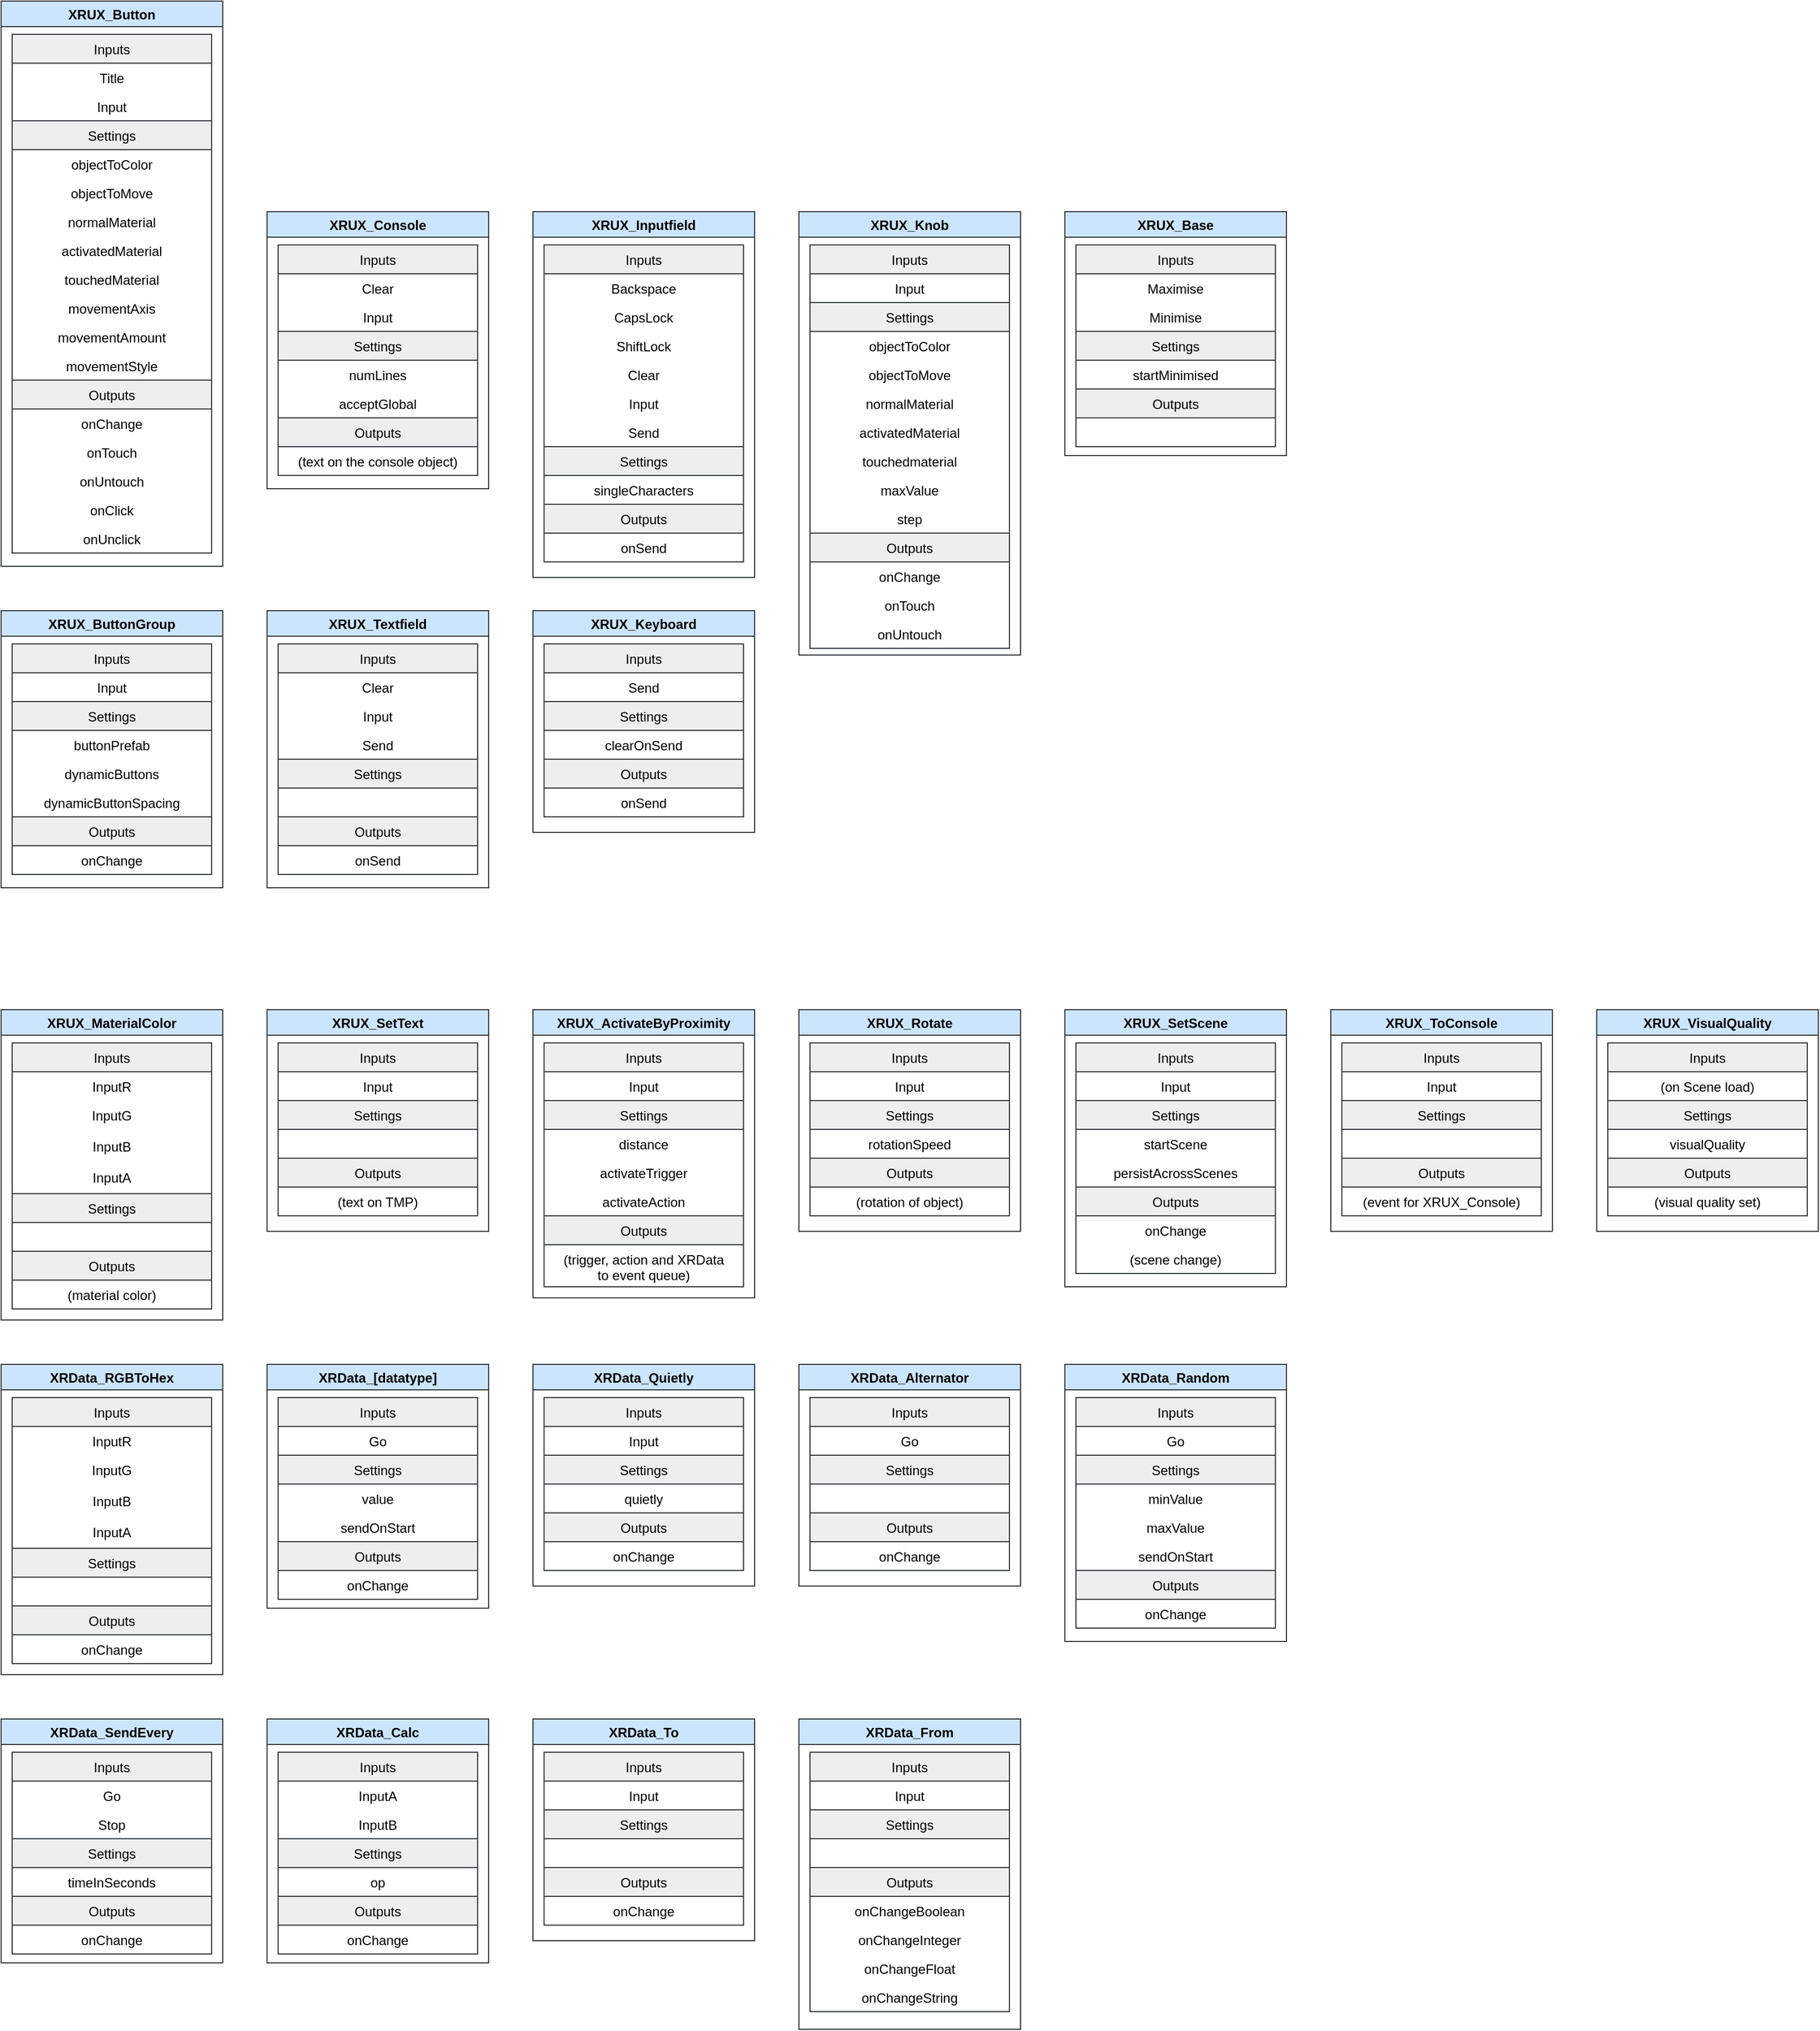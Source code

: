 <mxfile version="16.4.0" type="device"><diagram id="MJ5F3qpfisWYV5JJO_Ln" name="Page-1"><mxGraphModel dx="1102" dy="1812" grid="1" gridSize="10" guides="1" tooltips="1" connect="1" arrows="1" fold="1" page="1" pageScale="1" pageWidth="1169" pageHeight="827" math="0" shadow="0"><root><mxCell id="0"/><mxCell id="1" parent="0"/><mxCell id="asUWkZ6DKjx6A6hu4KeQ-1" value="XRUX_Button" style="swimlane;resizeHeight=0;fillColor=#cce5ff;strokeColor=#36393d;" parent="1" vertex="1"><mxGeometry x="40" y="-150" width="200" height="510" as="geometry"/></mxCell><mxCell id="asUWkZ6DKjx6A6hu4KeQ-2" value="Inputs" style="swimlane;fontStyle=0;childLayout=stackLayout;horizontal=1;startSize=26;horizontalStack=0;resizeParent=1;resizeParentMax=0;resizeLast=0;collapsible=1;marginBottom=0;fillColor=#eeeeee;strokeColor=#36393d;perimeter=rectanglePerimeter;" parent="asUWkZ6DKjx6A6hu4KeQ-1" vertex="1"><mxGeometry x="10" y="30" width="180" height="468" as="geometry"/></mxCell><mxCell id="asUWkZ6DKjx6A6hu4KeQ-3" value="Title" style="text;strokeColor=none;fillColor=none;align=center;verticalAlign=top;spacingLeft=4;spacingRight=4;overflow=hidden;rotatable=0;points=[[0,0.5],[1,0.5]];portConstraint=eastwest;imageAlign=center;" parent="asUWkZ6DKjx6A6hu4KeQ-2" vertex="1"><mxGeometry y="26" width="180" height="26" as="geometry"/></mxCell><mxCell id="asUWkZ6DKjx6A6hu4KeQ-4" value="Input" style="text;strokeColor=none;fillColor=none;align=center;verticalAlign=top;spacingLeft=4;spacingRight=4;overflow=hidden;rotatable=0;points=[[0,0.5],[1,0.5]];portConstraint=eastwest;imageAlign=center;" parent="asUWkZ6DKjx6A6hu4KeQ-2" vertex="1"><mxGeometry y="52" width="180" height="26" as="geometry"/></mxCell><mxCell id="asUWkZ6DKjx6A6hu4KeQ-10" value="Settings" style="text;align=center;verticalAlign=top;spacingLeft=4;spacingRight=4;overflow=hidden;rotatable=0;points=[[0,0.5],[1,0.5]];portConstraint=eastwest;fillColor=#eeeeee;strokeColor=#36393d;imageAlign=center;" parent="asUWkZ6DKjx6A6hu4KeQ-2" vertex="1"><mxGeometry y="78" width="180" height="26" as="geometry"/></mxCell><mxCell id="asUWkZ6DKjx6A6hu4KeQ-12" value="objectToColor" style="text;strokeColor=none;fillColor=none;align=center;verticalAlign=top;spacingLeft=4;spacingRight=4;overflow=hidden;rotatable=0;points=[[0,0.5],[1,0.5]];portConstraint=eastwest;imageAlign=center;" parent="asUWkZ6DKjx6A6hu4KeQ-2" vertex="1"><mxGeometry y="104" width="180" height="26" as="geometry"/></mxCell><mxCell id="xulBaQliJko9tV3BjNaj-11" value="objectToMove" style="text;strokeColor=none;fillColor=none;align=center;verticalAlign=top;spacingLeft=4;spacingRight=4;overflow=hidden;rotatable=0;points=[[0,0.5],[1,0.5]];portConstraint=eastwest;imageAlign=center;" parent="asUWkZ6DKjx6A6hu4KeQ-2" vertex="1"><mxGeometry y="130" width="180" height="26" as="geometry"/></mxCell><mxCell id="xulBaQliJko9tV3BjNaj-12" value="normalMaterial" style="text;strokeColor=none;fillColor=none;align=center;verticalAlign=top;spacingLeft=4;spacingRight=4;overflow=hidden;rotatable=0;points=[[0,0.5],[1,0.5]];portConstraint=eastwest;imageAlign=center;" parent="asUWkZ6DKjx6A6hu4KeQ-2" vertex="1"><mxGeometry y="156" width="180" height="26" as="geometry"/></mxCell><mxCell id="xulBaQliJko9tV3BjNaj-13" value="activatedMaterial" style="text;strokeColor=none;fillColor=none;align=center;verticalAlign=top;spacingLeft=4;spacingRight=4;overflow=hidden;rotatable=0;points=[[0,0.5],[1,0.5]];portConstraint=eastwest;imageAlign=center;" parent="asUWkZ6DKjx6A6hu4KeQ-2" vertex="1"><mxGeometry y="182" width="180" height="26" as="geometry"/></mxCell><mxCell id="xulBaQliJko9tV3BjNaj-14" value="touchedMaterial" style="text;strokeColor=none;fillColor=none;align=center;verticalAlign=top;spacingLeft=4;spacingRight=4;overflow=hidden;rotatable=0;points=[[0,0.5],[1,0.5]];portConstraint=eastwest;imageAlign=center;" parent="asUWkZ6DKjx6A6hu4KeQ-2" vertex="1"><mxGeometry y="208" width="180" height="26" as="geometry"/></mxCell><mxCell id="xulBaQliJko9tV3BjNaj-15" value="movementAxis" style="text;strokeColor=none;fillColor=none;align=center;verticalAlign=top;spacingLeft=4;spacingRight=4;overflow=hidden;rotatable=0;points=[[0,0.5],[1,0.5]];portConstraint=eastwest;imageAlign=center;" parent="asUWkZ6DKjx6A6hu4KeQ-2" vertex="1"><mxGeometry y="234" width="180" height="26" as="geometry"/></mxCell><mxCell id="xulBaQliJko9tV3BjNaj-16" value="movementAmount" style="text;strokeColor=none;fillColor=none;align=center;verticalAlign=top;spacingLeft=4;spacingRight=4;overflow=hidden;rotatable=0;points=[[0,0.5],[1,0.5]];portConstraint=eastwest;imageAlign=center;" parent="asUWkZ6DKjx6A6hu4KeQ-2" vertex="1"><mxGeometry y="260" width="180" height="26" as="geometry"/></mxCell><mxCell id="xulBaQliJko9tV3BjNaj-17" value="movementStyle" style="text;strokeColor=none;fillColor=none;align=center;verticalAlign=top;spacingLeft=4;spacingRight=4;overflow=hidden;rotatable=0;points=[[0,0.5],[1,0.5]];portConstraint=eastwest;imageAlign=center;" parent="asUWkZ6DKjx6A6hu4KeQ-2" vertex="1"><mxGeometry y="286" width="180" height="26" as="geometry"/></mxCell><mxCell id="asUWkZ6DKjx6A6hu4KeQ-11" value="Outputs" style="text;strokeColor=#36393d;fillColor=#eeeeee;align=center;verticalAlign=top;spacingLeft=4;spacingRight=4;overflow=hidden;rotatable=0;points=[[0,0.5],[1,0.5]];portConstraint=eastwest;imageAlign=center;" parent="asUWkZ6DKjx6A6hu4KeQ-2" vertex="1"><mxGeometry y="312" width="180" height="26" as="geometry"/></mxCell><mxCell id="asUWkZ6DKjx6A6hu4KeQ-5" value="onChange" style="text;strokeColor=none;fillColor=none;align=center;verticalAlign=top;spacingLeft=4;spacingRight=4;overflow=hidden;rotatable=0;points=[[0,0.5],[1,0.5]];portConstraint=eastwest;imageAlign=center;" parent="asUWkZ6DKjx6A6hu4KeQ-2" vertex="1"><mxGeometry y="338" width="180" height="26" as="geometry"/></mxCell><mxCell id="asUWkZ6DKjx6A6hu4KeQ-15" value="onTouch" style="text;strokeColor=none;fillColor=none;align=center;verticalAlign=top;spacingLeft=4;spacingRight=4;overflow=hidden;rotatable=0;points=[[0,0.5],[1,0.5]];portConstraint=eastwest;imageAlign=center;" parent="asUWkZ6DKjx6A6hu4KeQ-2" vertex="1"><mxGeometry y="364" width="180" height="26" as="geometry"/></mxCell><mxCell id="s__AHPe_2hIABE-cUsvK-1" value="onUntouch" style="text;strokeColor=none;fillColor=none;align=center;verticalAlign=top;spacingLeft=4;spacingRight=4;overflow=hidden;rotatable=0;points=[[0,0.5],[1,0.5]];portConstraint=eastwest;imageAlign=center;" vertex="1" parent="asUWkZ6DKjx6A6hu4KeQ-2"><mxGeometry y="390" width="180" height="26" as="geometry"/></mxCell><mxCell id="asUWkZ6DKjx6A6hu4KeQ-13" value="onClick" style="text;strokeColor=none;fillColor=none;align=center;verticalAlign=top;spacingLeft=4;spacingRight=4;overflow=hidden;rotatable=0;points=[[0,0.5],[1,0.5]];portConstraint=eastwest;imageAlign=center;" parent="asUWkZ6DKjx6A6hu4KeQ-2" vertex="1"><mxGeometry y="416" width="180" height="26" as="geometry"/></mxCell><mxCell id="asUWkZ6DKjx6A6hu4KeQ-14" value="onUnclick" style="text;strokeColor=none;fillColor=none;align=center;verticalAlign=top;spacingLeft=4;spacingRight=4;overflow=hidden;rotatable=0;points=[[0,0.5],[1,0.5]];portConstraint=eastwest;imageAlign=center;" parent="asUWkZ6DKjx6A6hu4KeQ-2" vertex="1"><mxGeometry y="442" width="180" height="26" as="geometry"/></mxCell><mxCell id="asUWkZ6DKjx6A6hu4KeQ-17" value="XRUX_Console" style="swimlane;resizeHeight=0;fillColor=#cce5ff;strokeColor=#36393d;" parent="1" vertex="1"><mxGeometry x="280" y="40" width="200" height="250" as="geometry"/></mxCell><mxCell id="asUWkZ6DKjx6A6hu4KeQ-18" value="Inputs" style="swimlane;fontStyle=0;childLayout=stackLayout;horizontal=1;startSize=26;horizontalStack=0;resizeParent=1;resizeParentMax=0;resizeLast=0;collapsible=1;marginBottom=0;fillColor=#eeeeee;strokeColor=#36393d;perimeter=rectanglePerimeter;" parent="asUWkZ6DKjx6A6hu4KeQ-17" vertex="1"><mxGeometry x="10" y="30" width="180" height="208" as="geometry"/></mxCell><mxCell id="asUWkZ6DKjx6A6hu4KeQ-19" value="Clear" style="text;strokeColor=none;fillColor=none;align=center;verticalAlign=top;spacingLeft=4;spacingRight=4;overflow=hidden;rotatable=0;points=[[0,0.5],[1,0.5]];portConstraint=eastwest;imageAlign=center;" parent="asUWkZ6DKjx6A6hu4KeQ-18" vertex="1"><mxGeometry y="26" width="180" height="26" as="geometry"/></mxCell><mxCell id="asUWkZ6DKjx6A6hu4KeQ-20" value="Input" style="text;strokeColor=none;fillColor=none;align=center;verticalAlign=top;spacingLeft=4;spacingRight=4;overflow=hidden;rotatable=0;points=[[0,0.5],[1,0.5]];portConstraint=eastwest;imageAlign=center;" parent="asUWkZ6DKjx6A6hu4KeQ-18" vertex="1"><mxGeometry y="52" width="180" height="26" as="geometry"/></mxCell><mxCell id="asUWkZ6DKjx6A6hu4KeQ-21" value="Settings" style="text;align=center;verticalAlign=top;spacingLeft=4;spacingRight=4;overflow=hidden;rotatable=0;points=[[0,0.5],[1,0.5]];portConstraint=eastwest;fillColor=#eeeeee;strokeColor=#36393d;imageAlign=center;" parent="asUWkZ6DKjx6A6hu4KeQ-18" vertex="1"><mxGeometry y="78" width="180" height="26" as="geometry"/></mxCell><mxCell id="asUWkZ6DKjx6A6hu4KeQ-22" value="numLines" style="text;strokeColor=none;fillColor=none;align=center;verticalAlign=top;spacingLeft=4;spacingRight=4;overflow=hidden;rotatable=0;points=[[0,0.5],[1,0.5]];portConstraint=eastwest;imageAlign=center;" parent="asUWkZ6DKjx6A6hu4KeQ-18" vertex="1"><mxGeometry y="104" width="180" height="26" as="geometry"/></mxCell><mxCell id="xulBaQliJko9tV3BjNaj-19" value="acceptGlobal" style="text;strokeColor=none;fillColor=none;align=center;verticalAlign=top;spacingLeft=4;spacingRight=4;overflow=hidden;rotatable=0;points=[[0,0.5],[1,0.5]];portConstraint=eastwest;imageAlign=center;" parent="asUWkZ6DKjx6A6hu4KeQ-18" vertex="1"><mxGeometry y="130" width="180" height="26" as="geometry"/></mxCell><mxCell id="asUWkZ6DKjx6A6hu4KeQ-23" value="Outputs" style="text;strokeColor=#36393d;fillColor=#eeeeee;align=center;verticalAlign=top;spacingLeft=4;spacingRight=4;overflow=hidden;rotatable=0;points=[[0,0.5],[1,0.5]];portConstraint=eastwest;imageAlign=center;" parent="asUWkZ6DKjx6A6hu4KeQ-18" vertex="1"><mxGeometry y="156" width="180" height="26" as="geometry"/></mxCell><mxCell id="asUWkZ6DKjx6A6hu4KeQ-28" value="(text on the console object)" style="text;strokeColor=none;fillColor=none;align=center;verticalAlign=top;spacingLeft=4;spacingRight=4;overflow=hidden;rotatable=0;points=[[0,0.5],[1,0.5]];portConstraint=eastwest;imageAlign=center;" parent="asUWkZ6DKjx6A6hu4KeQ-18" vertex="1"><mxGeometry y="182" width="180" height="26" as="geometry"/></mxCell><mxCell id="asUWkZ6DKjx6A6hu4KeQ-30" value="XRUX_Inputfield" style="swimlane;resizeHeight=0;fillColor=#cce5ff;strokeColor=#36393d;" parent="1" vertex="1"><mxGeometry x="520" y="40" width="200" height="330" as="geometry"/></mxCell><mxCell id="asUWkZ6DKjx6A6hu4KeQ-31" value="Inputs" style="swimlane;fontStyle=0;childLayout=stackLayout;horizontal=1;startSize=26;horizontalStack=0;resizeParent=1;resizeParentMax=0;resizeLast=0;collapsible=1;marginBottom=0;fillColor=#eeeeee;strokeColor=#36393d;perimeter=rectanglePerimeter;" parent="asUWkZ6DKjx6A6hu4KeQ-30" vertex="1"><mxGeometry x="10" y="30" width="180" height="286" as="geometry"/></mxCell><mxCell id="asUWkZ6DKjx6A6hu4KeQ-32" value="Backspace" style="text;strokeColor=none;fillColor=none;align=center;verticalAlign=top;spacingLeft=4;spacingRight=4;overflow=hidden;rotatable=0;points=[[0,0.5],[1,0.5]];portConstraint=eastwest;imageAlign=center;" parent="asUWkZ6DKjx6A6hu4KeQ-31" vertex="1"><mxGeometry y="26" width="180" height="26" as="geometry"/></mxCell><mxCell id="asUWkZ6DKjx6A6hu4KeQ-33" value="CapsLock" style="text;strokeColor=none;fillColor=none;align=center;verticalAlign=top;spacingLeft=4;spacingRight=4;overflow=hidden;rotatable=0;points=[[0,0.5],[1,0.5]];portConstraint=eastwest;imageAlign=center;" parent="asUWkZ6DKjx6A6hu4KeQ-31" vertex="1"><mxGeometry y="52" width="180" height="26" as="geometry"/></mxCell><mxCell id="asUWkZ6DKjx6A6hu4KeQ-42" value="ShiftLock" style="text;strokeColor=none;fillColor=none;align=center;verticalAlign=top;spacingLeft=4;spacingRight=4;overflow=hidden;rotatable=0;points=[[0,0.5],[1,0.5]];portConstraint=eastwest;imageAlign=center;" parent="asUWkZ6DKjx6A6hu4KeQ-31" vertex="1"><mxGeometry y="78" width="180" height="26" as="geometry"/></mxCell><mxCell id="asUWkZ6DKjx6A6hu4KeQ-43" value="Clear" style="text;strokeColor=none;fillColor=none;align=center;verticalAlign=top;spacingLeft=4;spacingRight=4;overflow=hidden;rotatable=0;points=[[0,0.5],[1,0.5]];portConstraint=eastwest;imageAlign=center;" parent="asUWkZ6DKjx6A6hu4KeQ-31" vertex="1"><mxGeometry y="104" width="180" height="26" as="geometry"/></mxCell><mxCell id="asUWkZ6DKjx6A6hu4KeQ-44" value="Input" style="text;strokeColor=none;fillColor=none;align=center;verticalAlign=top;spacingLeft=4;spacingRight=4;overflow=hidden;rotatable=0;points=[[0,0.5],[1,0.5]];portConstraint=eastwest;imageAlign=center;" parent="asUWkZ6DKjx6A6hu4KeQ-31" vertex="1"><mxGeometry y="130" width="180" height="26" as="geometry"/></mxCell><mxCell id="asUWkZ6DKjx6A6hu4KeQ-45" value="Send" style="text;strokeColor=none;fillColor=none;align=center;verticalAlign=top;spacingLeft=4;spacingRight=4;overflow=hidden;rotatable=0;points=[[0,0.5],[1,0.5]];portConstraint=eastwest;imageAlign=center;" parent="asUWkZ6DKjx6A6hu4KeQ-31" vertex="1"><mxGeometry y="156" width="180" height="26" as="geometry"/></mxCell><mxCell id="asUWkZ6DKjx6A6hu4KeQ-34" value="Settings" style="text;align=center;verticalAlign=top;spacingLeft=4;spacingRight=4;overflow=hidden;rotatable=0;points=[[0,0.5],[1,0.5]];portConstraint=eastwest;fillColor=#eeeeee;strokeColor=#36393d;imageAlign=center;" parent="asUWkZ6DKjx6A6hu4KeQ-31" vertex="1"><mxGeometry y="182" width="180" height="26" as="geometry"/></mxCell><mxCell id="asUWkZ6DKjx6A6hu4KeQ-35" value="singleCharacters" style="text;strokeColor=none;fillColor=none;align=center;verticalAlign=top;spacingLeft=4;spacingRight=4;overflow=hidden;rotatable=0;points=[[0,0.5],[1,0.5]];portConstraint=eastwest;imageAlign=center;" parent="asUWkZ6DKjx6A6hu4KeQ-31" vertex="1"><mxGeometry y="208" width="180" height="26" as="geometry"/></mxCell><mxCell id="asUWkZ6DKjx6A6hu4KeQ-36" value="Outputs" style="text;strokeColor=#36393d;fillColor=#eeeeee;align=center;verticalAlign=top;spacingLeft=4;spacingRight=4;overflow=hidden;rotatable=0;points=[[0,0.5],[1,0.5]];portConstraint=eastwest;imageAlign=center;" parent="asUWkZ6DKjx6A6hu4KeQ-31" vertex="1"><mxGeometry y="234" width="180" height="26" as="geometry"/></mxCell><mxCell id="asUWkZ6DKjx6A6hu4KeQ-37" value="onSend" style="text;strokeColor=none;fillColor=none;align=center;verticalAlign=top;spacingLeft=4;spacingRight=4;overflow=hidden;rotatable=0;points=[[0,0.5],[1,0.5]];portConstraint=eastwest;imageAlign=center;" parent="asUWkZ6DKjx6A6hu4KeQ-31" vertex="1"><mxGeometry y="260" width="180" height="26" as="geometry"/></mxCell><mxCell id="asUWkZ6DKjx6A6hu4KeQ-46" value="XRUX_Knob" style="swimlane;resizeHeight=0;fillColor=#cce5ff;strokeColor=#36393d;" parent="1" vertex="1"><mxGeometry x="760" y="40" width="200" height="400" as="geometry"/></mxCell><mxCell id="asUWkZ6DKjx6A6hu4KeQ-47" value="Inputs" style="swimlane;fontStyle=0;childLayout=stackLayout;horizontal=1;startSize=26;horizontalStack=0;resizeParent=1;resizeParentMax=0;resizeLast=0;collapsible=1;marginBottom=0;fillColor=#eeeeee;strokeColor=#36393d;perimeter=rectanglePerimeter;" parent="asUWkZ6DKjx6A6hu4KeQ-46" vertex="1"><mxGeometry x="10" y="30" width="180" height="364" as="geometry"/></mxCell><mxCell id="asUWkZ6DKjx6A6hu4KeQ-49" value="Input" style="text;strokeColor=none;fillColor=none;align=center;verticalAlign=top;spacingLeft=4;spacingRight=4;overflow=hidden;rotatable=0;points=[[0,0.5],[1,0.5]];portConstraint=eastwest;imageAlign=center;" parent="asUWkZ6DKjx6A6hu4KeQ-47" vertex="1"><mxGeometry y="26" width="180" height="26" as="geometry"/></mxCell><mxCell id="asUWkZ6DKjx6A6hu4KeQ-50" value="Settings" style="text;align=center;verticalAlign=top;spacingLeft=4;spacingRight=4;overflow=hidden;rotatable=0;points=[[0,0.5],[1,0.5]];portConstraint=eastwest;fillColor=#eeeeee;strokeColor=#36393d;imageAlign=center;" parent="asUWkZ6DKjx6A6hu4KeQ-47" vertex="1"><mxGeometry y="52" width="180" height="26" as="geometry"/></mxCell><mxCell id="xulBaQliJko9tV3BjNaj-25" value="objectToColor" style="text;strokeColor=none;fillColor=none;align=center;verticalAlign=top;spacingLeft=4;spacingRight=4;overflow=hidden;rotatable=0;points=[[0,0.5],[1,0.5]];portConstraint=eastwest;imageAlign=center;" parent="asUWkZ6DKjx6A6hu4KeQ-47" vertex="1"><mxGeometry y="78" width="180" height="26" as="geometry"/></mxCell><mxCell id="xulBaQliJko9tV3BjNaj-21" value="objectToMove" style="text;strokeColor=none;fillColor=none;align=center;verticalAlign=top;spacingLeft=4;spacingRight=4;overflow=hidden;rotatable=0;points=[[0,0.5],[1,0.5]];portConstraint=eastwest;imageAlign=center;" parent="asUWkZ6DKjx6A6hu4KeQ-47" vertex="1"><mxGeometry y="104" width="180" height="26" as="geometry"/></mxCell><mxCell id="xulBaQliJko9tV3BjNaj-22" value="normalMaterial" style="text;strokeColor=none;fillColor=none;align=center;verticalAlign=top;spacingLeft=4;spacingRight=4;overflow=hidden;rotatable=0;points=[[0,0.5],[1,0.5]];portConstraint=eastwest;imageAlign=center;" parent="asUWkZ6DKjx6A6hu4KeQ-47" vertex="1"><mxGeometry y="130" width="180" height="26" as="geometry"/></mxCell><mxCell id="xulBaQliJko9tV3BjNaj-24" value="activatedMaterial" style="text;strokeColor=none;fillColor=none;align=center;verticalAlign=top;spacingLeft=4;spacingRight=4;overflow=hidden;rotatable=0;points=[[0,0.5],[1,0.5]];portConstraint=eastwest;imageAlign=center;" parent="asUWkZ6DKjx6A6hu4KeQ-47" vertex="1"><mxGeometry y="156" width="180" height="26" as="geometry"/></mxCell><mxCell id="xulBaQliJko9tV3BjNaj-23" value="touchedmaterial" style="text;strokeColor=none;fillColor=none;align=center;verticalAlign=top;spacingLeft=4;spacingRight=4;overflow=hidden;rotatable=0;points=[[0,0.5],[1,0.5]];portConstraint=eastwest;imageAlign=center;" parent="asUWkZ6DKjx6A6hu4KeQ-47" vertex="1"><mxGeometry y="182" width="180" height="26" as="geometry"/></mxCell><mxCell id="asUWkZ6DKjx6A6hu4KeQ-51" value="maxValue" style="text;strokeColor=none;fillColor=none;align=center;verticalAlign=top;spacingLeft=4;spacingRight=4;overflow=hidden;rotatable=0;points=[[0,0.5],[1,0.5]];portConstraint=eastwest;imageAlign=center;" parent="asUWkZ6DKjx6A6hu4KeQ-47" vertex="1"><mxGeometry y="208" width="180" height="26" as="geometry"/></mxCell><mxCell id="asUWkZ6DKjx6A6hu4KeQ-58" value="step" style="text;strokeColor=none;fillColor=none;align=center;verticalAlign=top;spacingLeft=4;spacingRight=4;overflow=hidden;rotatable=0;points=[[0,0.5],[1,0.5]];portConstraint=eastwest;imageAlign=center;" parent="asUWkZ6DKjx6A6hu4KeQ-47" vertex="1"><mxGeometry y="234" width="180" height="26" as="geometry"/></mxCell><mxCell id="asUWkZ6DKjx6A6hu4KeQ-52" value="Outputs" style="text;strokeColor=#36393d;fillColor=#eeeeee;align=center;verticalAlign=top;spacingLeft=4;spacingRight=4;overflow=hidden;rotatable=0;points=[[0,0.5],[1,0.5]];portConstraint=eastwest;imageAlign=center;" parent="asUWkZ6DKjx6A6hu4KeQ-47" vertex="1"><mxGeometry y="260" width="180" height="26" as="geometry"/></mxCell><mxCell id="asUWkZ6DKjx6A6hu4KeQ-53" value="onChange" style="text;strokeColor=none;fillColor=none;align=center;verticalAlign=top;spacingLeft=4;spacingRight=4;overflow=hidden;rotatable=0;points=[[0,0.5],[1,0.5]];portConstraint=eastwest;imageAlign=center;" parent="asUWkZ6DKjx6A6hu4KeQ-47" vertex="1"><mxGeometry y="286" width="180" height="26" as="geometry"/></mxCell><mxCell id="asUWkZ6DKjx6A6hu4KeQ-56" value="onTouch" style="text;strokeColor=none;fillColor=none;align=center;verticalAlign=top;spacingLeft=4;spacingRight=4;overflow=hidden;rotatable=0;points=[[0,0.5],[1,0.5]];portConstraint=eastwest;imageAlign=center;" parent="asUWkZ6DKjx6A6hu4KeQ-47" vertex="1"><mxGeometry y="312" width="180" height="26" as="geometry"/></mxCell><mxCell id="asUWkZ6DKjx6A6hu4KeQ-57" value="onUntouch" style="text;strokeColor=none;fillColor=none;align=center;verticalAlign=top;spacingLeft=4;spacingRight=4;overflow=hidden;rotatable=0;points=[[0,0.5],[1,0.5]];portConstraint=eastwest;imageAlign=center;" parent="asUWkZ6DKjx6A6hu4KeQ-47" vertex="1"><mxGeometry y="338" width="180" height="26" as="geometry"/></mxCell><mxCell id="asUWkZ6DKjx6A6hu4KeQ-72" value="XRUX_ButtonGroup" style="swimlane;resizeHeight=0;fillColor=#cce5ff;strokeColor=#36393d;" parent="1" vertex="1"><mxGeometry x="40" y="400" width="200" height="250" as="geometry"/></mxCell><mxCell id="asUWkZ6DKjx6A6hu4KeQ-73" value="Inputs" style="swimlane;fontStyle=0;childLayout=stackLayout;horizontal=1;startSize=26;horizontalStack=0;resizeParent=1;resizeParentMax=0;resizeLast=0;collapsible=1;marginBottom=0;fillColor=#eeeeee;strokeColor=#36393d;perimeter=rectanglePerimeter;" parent="asUWkZ6DKjx6A6hu4KeQ-72" vertex="1"><mxGeometry x="10" y="30" width="180" height="208" as="geometry"/></mxCell><mxCell id="asUWkZ6DKjx6A6hu4KeQ-75" value="Input" style="text;strokeColor=none;fillColor=none;align=center;verticalAlign=top;spacingLeft=4;spacingRight=4;overflow=hidden;rotatable=0;points=[[0,0.5],[1,0.5]];portConstraint=eastwest;imageAlign=center;" parent="asUWkZ6DKjx6A6hu4KeQ-73" vertex="1"><mxGeometry y="26" width="180" height="26" as="geometry"/></mxCell><mxCell id="asUWkZ6DKjx6A6hu4KeQ-76" value="Settings" style="text;align=center;verticalAlign=top;spacingLeft=4;spacingRight=4;overflow=hidden;rotatable=0;points=[[0,0.5],[1,0.5]];portConstraint=eastwest;fillColor=#eeeeee;strokeColor=#36393d;imageAlign=center;" parent="asUWkZ6DKjx6A6hu4KeQ-73" vertex="1"><mxGeometry y="52" width="180" height="26" as="geometry"/></mxCell><mxCell id="asUWkZ6DKjx6A6hu4KeQ-77" value="buttonPrefab" style="text;strokeColor=none;fillColor=none;align=center;verticalAlign=top;spacingLeft=4;spacingRight=4;overflow=hidden;rotatable=0;points=[[0,0.5],[1,0.5]];portConstraint=eastwest;imageAlign=center;" parent="asUWkZ6DKjx6A6hu4KeQ-73" vertex="1"><mxGeometry y="78" width="180" height="26" as="geometry"/></mxCell><mxCell id="xulBaQliJko9tV3BjNaj-18" value="dynamicButtons" style="text;strokeColor=none;fillColor=none;align=center;verticalAlign=top;spacingLeft=4;spacingRight=4;overflow=hidden;rotatable=0;points=[[0,0.5],[1,0.5]];portConstraint=eastwest;imageAlign=center;" parent="asUWkZ6DKjx6A6hu4KeQ-73" vertex="1"><mxGeometry y="104" width="180" height="26" as="geometry"/></mxCell><mxCell id="asUWkZ6DKjx6A6hu4KeQ-84" value="dynamicButtonSpacing" style="text;strokeColor=none;fillColor=none;align=center;verticalAlign=top;spacingLeft=4;spacingRight=4;overflow=hidden;rotatable=0;points=[[0,0.5],[1,0.5]];portConstraint=eastwest;imageAlign=center;" parent="asUWkZ6DKjx6A6hu4KeQ-73" vertex="1"><mxGeometry y="130" width="180" height="26" as="geometry"/></mxCell><mxCell id="asUWkZ6DKjx6A6hu4KeQ-78" value="Outputs" style="text;strokeColor=#36393d;fillColor=#eeeeee;align=center;verticalAlign=top;spacingLeft=4;spacingRight=4;overflow=hidden;rotatable=0;points=[[0,0.5],[1,0.5]];portConstraint=eastwest;imageAlign=center;" parent="asUWkZ6DKjx6A6hu4KeQ-73" vertex="1"><mxGeometry y="156" width="180" height="26" as="geometry"/></mxCell><mxCell id="asUWkZ6DKjx6A6hu4KeQ-79" value="onChange" style="text;strokeColor=none;fillColor=none;align=center;verticalAlign=top;spacingLeft=4;spacingRight=4;overflow=hidden;rotatable=0;points=[[0,0.5],[1,0.5]];portConstraint=eastwest;imageAlign=center;" parent="asUWkZ6DKjx6A6hu4KeQ-73" vertex="1"><mxGeometry y="182" width="180" height="26" as="geometry"/></mxCell><mxCell id="asUWkZ6DKjx6A6hu4KeQ-98" value="XRUX_Textfield" style="swimlane;resizeHeight=0;fillColor=#cce5ff;strokeColor=#36393d;" parent="1" vertex="1"><mxGeometry x="280" y="400" width="200" height="250" as="geometry"/></mxCell><mxCell id="asUWkZ6DKjx6A6hu4KeQ-99" value="Inputs" style="swimlane;fontStyle=0;childLayout=stackLayout;horizontal=1;startSize=26;horizontalStack=0;resizeParent=1;resizeParentMax=0;resizeLast=0;collapsible=1;marginBottom=0;fillColor=#eeeeee;strokeColor=#36393d;perimeter=rectanglePerimeter;" parent="asUWkZ6DKjx6A6hu4KeQ-98" vertex="1"><mxGeometry x="10" y="30" width="180" height="208" as="geometry"/></mxCell><mxCell id="asUWkZ6DKjx6A6hu4KeQ-103" value="Clear" style="text;strokeColor=none;fillColor=none;align=center;verticalAlign=top;spacingLeft=4;spacingRight=4;overflow=hidden;rotatable=0;points=[[0,0.5],[1,0.5]];portConstraint=eastwest;imageAlign=center;" parent="asUWkZ6DKjx6A6hu4KeQ-99" vertex="1"><mxGeometry y="26" width="180" height="26" as="geometry"/></mxCell><mxCell id="asUWkZ6DKjx6A6hu4KeQ-104" value="Input" style="text;strokeColor=none;fillColor=none;align=center;verticalAlign=top;spacingLeft=4;spacingRight=4;overflow=hidden;rotatable=0;points=[[0,0.5],[1,0.5]];portConstraint=eastwest;imageAlign=center;" parent="asUWkZ6DKjx6A6hu4KeQ-99" vertex="1"><mxGeometry y="52" width="180" height="26" as="geometry"/></mxCell><mxCell id="asUWkZ6DKjx6A6hu4KeQ-105" value="Send" style="text;strokeColor=none;fillColor=none;align=center;verticalAlign=top;spacingLeft=4;spacingRight=4;overflow=hidden;rotatable=0;points=[[0,0.5],[1,0.5]];portConstraint=eastwest;imageAlign=center;" parent="asUWkZ6DKjx6A6hu4KeQ-99" vertex="1"><mxGeometry y="78" width="180" height="26" as="geometry"/></mxCell><mxCell id="asUWkZ6DKjx6A6hu4KeQ-106" value="Settings" style="text;align=center;verticalAlign=top;spacingLeft=4;spacingRight=4;overflow=hidden;rotatable=0;points=[[0,0.5],[1,0.5]];portConstraint=eastwest;fillColor=#eeeeee;strokeColor=#36393d;imageAlign=center;" parent="asUWkZ6DKjx6A6hu4KeQ-99" vertex="1"><mxGeometry y="104" width="180" height="26" as="geometry"/></mxCell><mxCell id="asUWkZ6DKjx6A6hu4KeQ-107" value=" " style="text;strokeColor=none;fillColor=none;align=center;verticalAlign=top;spacingLeft=4;spacingRight=4;overflow=hidden;rotatable=0;points=[[0,0.5],[1,0.5]];portConstraint=eastwest;imageAlign=center;" parent="asUWkZ6DKjx6A6hu4KeQ-99" vertex="1"><mxGeometry y="130" width="180" height="26" as="geometry"/></mxCell><mxCell id="asUWkZ6DKjx6A6hu4KeQ-108" value="Outputs" style="text;strokeColor=#36393d;fillColor=#eeeeee;align=center;verticalAlign=top;spacingLeft=4;spacingRight=4;overflow=hidden;rotatable=0;points=[[0,0.5],[1,0.5]];portConstraint=eastwest;imageAlign=center;" parent="asUWkZ6DKjx6A6hu4KeQ-99" vertex="1"><mxGeometry y="156" width="180" height="26" as="geometry"/></mxCell><mxCell id="asUWkZ6DKjx6A6hu4KeQ-109" value="onSend" style="text;strokeColor=none;fillColor=none;align=center;verticalAlign=top;spacingLeft=4;spacingRight=4;overflow=hidden;rotatable=0;points=[[0,0.5],[1,0.5]];portConstraint=eastwest;imageAlign=center;" parent="asUWkZ6DKjx6A6hu4KeQ-99" vertex="1"><mxGeometry y="182" width="180" height="26" as="geometry"/></mxCell><mxCell id="asUWkZ6DKjx6A6hu4KeQ-122" value="XRUX_MaterialColor" style="swimlane;resizeHeight=0;fillColor=#cce5ff;strokeColor=#36393d;" parent="1" vertex="1"><mxGeometry x="40" y="760" width="200" height="280" as="geometry"/></mxCell><mxCell id="asUWkZ6DKjx6A6hu4KeQ-123" value="Inputs" style="swimlane;fontStyle=0;childLayout=stackLayout;horizontal=1;startSize=26;horizontalStack=0;resizeParent=1;resizeParentMax=0;resizeLast=0;collapsible=1;marginBottom=0;fillColor=#eeeeee;strokeColor=#36393d;perimeter=rectanglePerimeter;" parent="asUWkZ6DKjx6A6hu4KeQ-122" vertex="1"><mxGeometry x="10" y="30" width="180" height="240" as="geometry"/></mxCell><mxCell id="asUWkZ6DKjx6A6hu4KeQ-124" value="InputR" style="text;strokeColor=none;fillColor=none;align=center;verticalAlign=top;spacingLeft=4;spacingRight=4;overflow=hidden;rotatable=0;points=[[0,0.5],[1,0.5]];portConstraint=eastwest;imageAlign=center;" parent="asUWkZ6DKjx6A6hu4KeQ-123" vertex="1"><mxGeometry y="26" width="180" height="26" as="geometry"/></mxCell><mxCell id="asUWkZ6DKjx6A6hu4KeQ-130" value="InputG" style="text;strokeColor=none;fillColor=none;align=center;verticalAlign=top;spacingLeft=4;spacingRight=4;overflow=hidden;rotatable=0;points=[[0,0.5],[1,0.5]];portConstraint=eastwest;imageAlign=center;" parent="asUWkZ6DKjx6A6hu4KeQ-123" vertex="1"><mxGeometry y="52" width="180" height="28" as="geometry"/></mxCell><mxCell id="asUWkZ6DKjx6A6hu4KeQ-131" value="InputB" style="text;strokeColor=none;fillColor=none;align=center;verticalAlign=top;spacingLeft=4;spacingRight=4;overflow=hidden;rotatable=0;points=[[0,0.5],[1,0.5]];portConstraint=eastwest;imageAlign=center;" parent="asUWkZ6DKjx6A6hu4KeQ-123" vertex="1"><mxGeometry y="80" width="180" height="28" as="geometry"/></mxCell><mxCell id="asUWkZ6DKjx6A6hu4KeQ-125" value="InputA" style="text;strokeColor=none;fillColor=none;align=center;verticalAlign=top;spacingLeft=4;spacingRight=4;overflow=hidden;rotatable=0;points=[[0,0.5],[1,0.5]];portConstraint=eastwest;imageAlign=center;" parent="asUWkZ6DKjx6A6hu4KeQ-123" vertex="1"><mxGeometry y="108" width="180" height="28" as="geometry"/></mxCell><mxCell id="asUWkZ6DKjx6A6hu4KeQ-126" value="Settings" style="text;align=center;verticalAlign=top;spacingLeft=4;spacingRight=4;overflow=hidden;rotatable=0;points=[[0,0.5],[1,0.5]];portConstraint=eastwest;fillColor=#eeeeee;strokeColor=#36393d;imageAlign=center;" parent="asUWkZ6DKjx6A6hu4KeQ-123" vertex="1"><mxGeometry y="136" width="180" height="26" as="geometry"/></mxCell><mxCell id="asUWkZ6DKjx6A6hu4KeQ-127" value=" " style="text;strokeColor=none;fillColor=none;align=center;verticalAlign=top;spacingLeft=4;spacingRight=4;overflow=hidden;rotatable=0;points=[[0,0.5],[1,0.5]];portConstraint=eastwest;imageAlign=center;" parent="asUWkZ6DKjx6A6hu4KeQ-123" vertex="1"><mxGeometry y="162" width="180" height="26" as="geometry"/></mxCell><mxCell id="asUWkZ6DKjx6A6hu4KeQ-128" value="Outputs" style="text;strokeColor=#36393d;fillColor=#eeeeee;align=center;verticalAlign=top;spacingLeft=4;spacingRight=4;overflow=hidden;rotatable=0;points=[[0,0.5],[1,0.5]];portConstraint=eastwest;imageAlign=center;" parent="asUWkZ6DKjx6A6hu4KeQ-123" vertex="1"><mxGeometry y="188" width="180" height="26" as="geometry"/></mxCell><mxCell id="asUWkZ6DKjx6A6hu4KeQ-129" value="(material color)" style="text;strokeColor=none;fillColor=none;align=center;verticalAlign=top;spacingLeft=4;spacingRight=4;overflow=hidden;rotatable=0;points=[[0,0.5],[1,0.5]];portConstraint=eastwest;imageAlign=center;" parent="asUWkZ6DKjx6A6hu4KeQ-123" vertex="1"><mxGeometry y="214" width="180" height="26" as="geometry"/></mxCell><mxCell id="asUWkZ6DKjx6A6hu4KeQ-132" value="XRUX_SetText" style="swimlane;resizeHeight=0;fillColor=#cce5ff;strokeColor=#36393d;startSize=23;" parent="1" vertex="1"><mxGeometry x="280" y="760" width="200" height="200" as="geometry"/></mxCell><mxCell id="asUWkZ6DKjx6A6hu4KeQ-133" value="Inputs" style="swimlane;fontStyle=0;childLayout=stackLayout;horizontal=1;startSize=26;horizontalStack=0;resizeParent=1;resizeParentMax=0;resizeLast=0;collapsible=1;marginBottom=0;fillColor=#eeeeee;strokeColor=#36393d;perimeter=rectanglePerimeter;" parent="asUWkZ6DKjx6A6hu4KeQ-132" vertex="1"><mxGeometry x="10" y="30" width="180" height="156" as="geometry"/></mxCell><mxCell id="asUWkZ6DKjx6A6hu4KeQ-134" value="Input" style="text;strokeColor=none;fillColor=none;align=center;verticalAlign=top;spacingLeft=4;spacingRight=4;overflow=hidden;rotatable=0;points=[[0,0.5],[1,0.5]];portConstraint=eastwest;imageAlign=center;" parent="asUWkZ6DKjx6A6hu4KeQ-133" vertex="1"><mxGeometry y="26" width="180" height="26" as="geometry"/></mxCell><mxCell id="asUWkZ6DKjx6A6hu4KeQ-138" value="Settings" style="text;align=center;verticalAlign=top;spacingLeft=4;spacingRight=4;overflow=hidden;rotatable=0;points=[[0,0.5],[1,0.5]];portConstraint=eastwest;fillColor=#eeeeee;strokeColor=#36393d;imageAlign=center;" parent="asUWkZ6DKjx6A6hu4KeQ-133" vertex="1"><mxGeometry y="52" width="180" height="26" as="geometry"/></mxCell><mxCell id="asUWkZ6DKjx6A6hu4KeQ-139" value=" " style="text;strokeColor=none;fillColor=none;align=center;verticalAlign=top;spacingLeft=4;spacingRight=4;overflow=hidden;rotatable=0;points=[[0,0.5],[1,0.5]];portConstraint=eastwest;imageAlign=center;" parent="asUWkZ6DKjx6A6hu4KeQ-133" vertex="1"><mxGeometry y="78" width="180" height="26" as="geometry"/></mxCell><mxCell id="asUWkZ6DKjx6A6hu4KeQ-140" value="Outputs" style="text;strokeColor=#36393d;fillColor=#eeeeee;align=center;verticalAlign=top;spacingLeft=4;spacingRight=4;overflow=hidden;rotatable=0;points=[[0,0.5],[1,0.5]];portConstraint=eastwest;imageAlign=center;" parent="asUWkZ6DKjx6A6hu4KeQ-133" vertex="1"><mxGeometry y="104" width="180" height="26" as="geometry"/></mxCell><mxCell id="asUWkZ6DKjx6A6hu4KeQ-141" value="(text on TMP)" style="text;strokeColor=none;fillColor=none;align=center;verticalAlign=top;spacingLeft=4;spacingRight=4;overflow=hidden;rotatable=0;points=[[0,0.5],[1,0.5]];portConstraint=eastwest;imageAlign=center;" parent="asUWkZ6DKjx6A6hu4KeQ-133" vertex="1"><mxGeometry y="130" width="180" height="26" as="geometry"/></mxCell><mxCell id="asUWkZ6DKjx6A6hu4KeQ-142" value="XRData_RGBToHex" style="swimlane;resizeHeight=0;fillColor=#cce5ff;strokeColor=#36393d;" parent="1" vertex="1"><mxGeometry x="40" y="1080" width="200" height="280" as="geometry"/></mxCell><mxCell id="asUWkZ6DKjx6A6hu4KeQ-143" value="Inputs" style="swimlane;fontStyle=0;childLayout=stackLayout;horizontal=1;startSize=26;horizontalStack=0;resizeParent=1;resizeParentMax=0;resizeLast=0;collapsible=1;marginBottom=0;fillColor=#eeeeee;strokeColor=#36393d;perimeter=rectanglePerimeter;" parent="asUWkZ6DKjx6A6hu4KeQ-142" vertex="1"><mxGeometry x="10" y="30" width="180" height="240" as="geometry"/></mxCell><mxCell id="asUWkZ6DKjx6A6hu4KeQ-144" value="InputR" style="text;strokeColor=none;fillColor=none;align=center;verticalAlign=top;spacingLeft=4;spacingRight=4;overflow=hidden;rotatable=0;points=[[0,0.5],[1,0.5]];portConstraint=eastwest;imageAlign=center;" parent="asUWkZ6DKjx6A6hu4KeQ-143" vertex="1"><mxGeometry y="26" width="180" height="26" as="geometry"/></mxCell><mxCell id="asUWkZ6DKjx6A6hu4KeQ-145" value="InputG" style="text;strokeColor=none;fillColor=none;align=center;verticalAlign=top;spacingLeft=4;spacingRight=4;overflow=hidden;rotatable=0;points=[[0,0.5],[1,0.5]];portConstraint=eastwest;imageAlign=center;" parent="asUWkZ6DKjx6A6hu4KeQ-143" vertex="1"><mxGeometry y="52" width="180" height="28" as="geometry"/></mxCell><mxCell id="asUWkZ6DKjx6A6hu4KeQ-146" value="InputB" style="text;strokeColor=none;fillColor=none;align=center;verticalAlign=top;spacingLeft=4;spacingRight=4;overflow=hidden;rotatable=0;points=[[0,0.5],[1,0.5]];portConstraint=eastwest;imageAlign=center;" parent="asUWkZ6DKjx6A6hu4KeQ-143" vertex="1"><mxGeometry y="80" width="180" height="28" as="geometry"/></mxCell><mxCell id="asUWkZ6DKjx6A6hu4KeQ-147" value="InputA" style="text;strokeColor=none;fillColor=none;align=center;verticalAlign=top;spacingLeft=4;spacingRight=4;overflow=hidden;rotatable=0;points=[[0,0.5],[1,0.5]];portConstraint=eastwest;imageAlign=center;" parent="asUWkZ6DKjx6A6hu4KeQ-143" vertex="1"><mxGeometry y="108" width="180" height="28" as="geometry"/></mxCell><mxCell id="asUWkZ6DKjx6A6hu4KeQ-148" value="Settings" style="text;align=center;verticalAlign=top;spacingLeft=4;spacingRight=4;overflow=hidden;rotatable=0;points=[[0,0.5],[1,0.5]];portConstraint=eastwest;fillColor=#eeeeee;strokeColor=#36393d;imageAlign=center;" parent="asUWkZ6DKjx6A6hu4KeQ-143" vertex="1"><mxGeometry y="136" width="180" height="26" as="geometry"/></mxCell><mxCell id="asUWkZ6DKjx6A6hu4KeQ-149" value=" " style="text;strokeColor=none;fillColor=none;align=center;verticalAlign=top;spacingLeft=4;spacingRight=4;overflow=hidden;rotatable=0;points=[[0,0.5],[1,0.5]];portConstraint=eastwest;imageAlign=center;" parent="asUWkZ6DKjx6A6hu4KeQ-143" vertex="1"><mxGeometry y="162" width="180" height="26" as="geometry"/></mxCell><mxCell id="asUWkZ6DKjx6A6hu4KeQ-150" value="Outputs" style="text;strokeColor=#36393d;fillColor=#eeeeee;align=center;verticalAlign=top;spacingLeft=4;spacingRight=4;overflow=hidden;rotatable=0;points=[[0,0.5],[1,0.5]];portConstraint=eastwest;imageAlign=center;" parent="asUWkZ6DKjx6A6hu4KeQ-143" vertex="1"><mxGeometry y="188" width="180" height="26" as="geometry"/></mxCell><mxCell id="asUWkZ6DKjx6A6hu4KeQ-151" value="onChange" style="text;strokeColor=none;fillColor=none;align=center;verticalAlign=top;spacingLeft=4;spacingRight=4;overflow=hidden;rotatable=0;points=[[0,0.5],[1,0.5]];portConstraint=eastwest;imageAlign=center;" parent="asUWkZ6DKjx6A6hu4KeQ-143" vertex="1"><mxGeometry y="214" width="180" height="26" as="geometry"/></mxCell><mxCell id="4k66-pRgtpjzwvxe8DJT-9" value="XRData_Quietly" style="swimlane;resizeHeight=0;fillColor=#cce5ff;strokeColor=#36393d;" parent="1" vertex="1"><mxGeometry x="520" y="1080" width="200" height="200" as="geometry"/></mxCell><mxCell id="4k66-pRgtpjzwvxe8DJT-10" value="Inputs" style="swimlane;fontStyle=0;childLayout=stackLayout;horizontal=1;startSize=26;horizontalStack=0;resizeParent=1;resizeParentMax=0;resizeLast=0;collapsible=1;marginBottom=0;fillColor=#eeeeee;strokeColor=#36393d;perimeter=rectanglePerimeter;" parent="4k66-pRgtpjzwvxe8DJT-9" vertex="1"><mxGeometry x="10" y="30" width="180" height="156" as="geometry"/></mxCell><mxCell id="4k66-pRgtpjzwvxe8DJT-11" value="Input" style="text;strokeColor=none;fillColor=none;align=center;verticalAlign=top;spacingLeft=4;spacingRight=4;overflow=hidden;rotatable=0;points=[[0,0.5],[1,0.5]];portConstraint=eastwest;imageAlign=center;" parent="4k66-pRgtpjzwvxe8DJT-10" vertex="1"><mxGeometry y="26" width="180" height="26" as="geometry"/></mxCell><mxCell id="4k66-pRgtpjzwvxe8DJT-13" value="Settings" style="text;align=center;verticalAlign=top;spacingLeft=4;spacingRight=4;overflow=hidden;rotatable=0;points=[[0,0.5],[1,0.5]];portConstraint=eastwest;fillColor=#eeeeee;strokeColor=#36393d;imageAlign=center;" parent="4k66-pRgtpjzwvxe8DJT-10" vertex="1"><mxGeometry y="52" width="180" height="26" as="geometry"/></mxCell><mxCell id="4k66-pRgtpjzwvxe8DJT-14" value="quietly" style="text;strokeColor=none;fillColor=none;align=center;verticalAlign=top;spacingLeft=4;spacingRight=4;overflow=hidden;rotatable=0;points=[[0,0.5],[1,0.5]];portConstraint=eastwest;imageAlign=center;" parent="4k66-pRgtpjzwvxe8DJT-10" vertex="1"><mxGeometry y="78" width="180" height="26" as="geometry"/></mxCell><mxCell id="4k66-pRgtpjzwvxe8DJT-15" value="Outputs" style="text;strokeColor=#36393d;fillColor=#eeeeee;align=center;verticalAlign=top;spacingLeft=4;spacingRight=4;overflow=hidden;rotatable=0;points=[[0,0.5],[1,0.5]];portConstraint=eastwest;imageAlign=center;" parent="4k66-pRgtpjzwvxe8DJT-10" vertex="1"><mxGeometry y="104" width="180" height="26" as="geometry"/></mxCell><mxCell id="4k66-pRgtpjzwvxe8DJT-16" value="onChange" style="text;strokeColor=none;fillColor=none;align=center;verticalAlign=top;spacingLeft=4;spacingRight=4;overflow=hidden;rotatable=0;points=[[0,0.5],[1,0.5]];portConstraint=eastwest;imageAlign=center;" parent="4k66-pRgtpjzwvxe8DJT-10" vertex="1"><mxGeometry y="130" width="180" height="26" as="geometry"/></mxCell><mxCell id="4k66-pRgtpjzwvxe8DJT-17" value="XRData_Alternator" style="swimlane;resizeHeight=0;fillColor=#cce5ff;strokeColor=#36393d;" parent="1" vertex="1"><mxGeometry x="760" y="1080" width="200" height="200" as="geometry"/></mxCell><mxCell id="4k66-pRgtpjzwvxe8DJT-18" value="Inputs" style="swimlane;fontStyle=0;childLayout=stackLayout;horizontal=1;startSize=26;horizontalStack=0;resizeParent=1;resizeParentMax=0;resizeLast=0;collapsible=1;marginBottom=0;fillColor=#eeeeee;strokeColor=#36393d;perimeter=rectanglePerimeter;" parent="4k66-pRgtpjzwvxe8DJT-17" vertex="1"><mxGeometry x="10" y="30" width="180" height="156" as="geometry"/></mxCell><mxCell id="4k66-pRgtpjzwvxe8DJT-19" value="Go" style="text;strokeColor=none;fillColor=none;align=center;verticalAlign=top;spacingLeft=4;spacingRight=4;overflow=hidden;rotatable=0;points=[[0,0.5],[1,0.5]];portConstraint=eastwest;imageAlign=center;" parent="4k66-pRgtpjzwvxe8DJT-18" vertex="1"><mxGeometry y="26" width="180" height="26" as="geometry"/></mxCell><mxCell id="4k66-pRgtpjzwvxe8DJT-20" value="Settings" style="text;align=center;verticalAlign=top;spacingLeft=4;spacingRight=4;overflow=hidden;rotatable=0;points=[[0,0.5],[1,0.5]];portConstraint=eastwest;fillColor=#eeeeee;strokeColor=#36393d;imageAlign=center;" parent="4k66-pRgtpjzwvxe8DJT-18" vertex="1"><mxGeometry y="52" width="180" height="26" as="geometry"/></mxCell><mxCell id="4k66-pRgtpjzwvxe8DJT-21" value=" " style="text;strokeColor=none;fillColor=none;align=center;verticalAlign=top;spacingLeft=4;spacingRight=4;overflow=hidden;rotatable=0;points=[[0,0.5],[1,0.5]];portConstraint=eastwest;imageAlign=center;" parent="4k66-pRgtpjzwvxe8DJT-18" vertex="1"><mxGeometry y="78" width="180" height="26" as="geometry"/></mxCell><mxCell id="4k66-pRgtpjzwvxe8DJT-22" value="Outputs" style="text;strokeColor=#36393d;fillColor=#eeeeee;align=center;verticalAlign=top;spacingLeft=4;spacingRight=4;overflow=hidden;rotatable=0;points=[[0,0.5],[1,0.5]];portConstraint=eastwest;imageAlign=center;" parent="4k66-pRgtpjzwvxe8DJT-18" vertex="1"><mxGeometry y="104" width="180" height="26" as="geometry"/></mxCell><mxCell id="4k66-pRgtpjzwvxe8DJT-23" value="onChange" style="text;strokeColor=none;fillColor=none;align=center;verticalAlign=top;spacingLeft=4;spacingRight=4;overflow=hidden;rotatable=0;points=[[0,0.5],[1,0.5]];portConstraint=eastwest;imageAlign=center;" parent="4k66-pRgtpjzwvxe8DJT-18" vertex="1"><mxGeometry y="130" width="180" height="26" as="geometry"/></mxCell><mxCell id="4k66-pRgtpjzwvxe8DJT-24" value="XRData_Random" style="swimlane;resizeHeight=0;fillColor=#cce5ff;strokeColor=#36393d;" parent="1" vertex="1"><mxGeometry x="1000" y="1080" width="200" height="250" as="geometry"/></mxCell><mxCell id="4k66-pRgtpjzwvxe8DJT-25" value="Inputs" style="swimlane;fontStyle=0;childLayout=stackLayout;horizontal=1;startSize=26;horizontalStack=0;resizeParent=1;resizeParentMax=0;resizeLast=0;collapsible=1;marginBottom=0;fillColor=#eeeeee;strokeColor=#36393d;perimeter=rectanglePerimeter;" parent="4k66-pRgtpjzwvxe8DJT-24" vertex="1"><mxGeometry x="10" y="30" width="180" height="208" as="geometry"/></mxCell><mxCell id="4k66-pRgtpjzwvxe8DJT-26" value="Go" style="text;strokeColor=none;fillColor=none;align=center;verticalAlign=top;spacingLeft=4;spacingRight=4;overflow=hidden;rotatable=0;points=[[0,0.5],[1,0.5]];portConstraint=eastwest;imageAlign=center;" parent="4k66-pRgtpjzwvxe8DJT-25" vertex="1"><mxGeometry y="26" width="180" height="26" as="geometry"/></mxCell><mxCell id="4k66-pRgtpjzwvxe8DJT-27" value="Settings" style="text;align=center;verticalAlign=top;spacingLeft=4;spacingRight=4;overflow=hidden;rotatable=0;points=[[0,0.5],[1,0.5]];portConstraint=eastwest;fillColor=#eeeeee;strokeColor=#36393d;imageAlign=center;" parent="4k66-pRgtpjzwvxe8DJT-25" vertex="1"><mxGeometry y="52" width="180" height="26" as="geometry"/></mxCell><mxCell id="4k66-pRgtpjzwvxe8DJT-28" value="minValue" style="text;strokeColor=none;fillColor=none;align=center;verticalAlign=top;spacingLeft=4;spacingRight=4;overflow=hidden;rotatable=0;points=[[0,0.5],[1,0.5]];portConstraint=eastwest;imageAlign=center;" parent="4k66-pRgtpjzwvxe8DJT-25" vertex="1"><mxGeometry y="78" width="180" height="26" as="geometry"/></mxCell><mxCell id="4k66-pRgtpjzwvxe8DJT-31" value="maxValue" style="text;strokeColor=none;fillColor=none;align=center;verticalAlign=top;spacingLeft=4;spacingRight=4;overflow=hidden;rotatable=0;points=[[0,0.5],[1,0.5]];portConstraint=eastwest;imageAlign=center;" parent="4k66-pRgtpjzwvxe8DJT-25" vertex="1"><mxGeometry y="104" width="180" height="26" as="geometry"/></mxCell><mxCell id="Gud25P-gvLP8PUUZjefv-11" value="sendOnStart" style="text;strokeColor=none;fillColor=none;align=center;verticalAlign=top;spacingLeft=4;spacingRight=4;overflow=hidden;rotatable=0;points=[[0,0.5],[1,0.5]];portConstraint=eastwest;imageAlign=center;" parent="4k66-pRgtpjzwvxe8DJT-25" vertex="1"><mxGeometry y="130" width="180" height="26" as="geometry"/></mxCell><mxCell id="4k66-pRgtpjzwvxe8DJT-29" value="Outputs" style="text;strokeColor=#36393d;fillColor=#eeeeee;align=center;verticalAlign=top;spacingLeft=4;spacingRight=4;overflow=hidden;rotatable=0;points=[[0,0.5],[1,0.5]];portConstraint=eastwest;imageAlign=center;" parent="4k66-pRgtpjzwvxe8DJT-25" vertex="1"><mxGeometry y="156" width="180" height="26" as="geometry"/></mxCell><mxCell id="4k66-pRgtpjzwvxe8DJT-30" value="onChange" style="text;strokeColor=none;fillColor=none;align=center;verticalAlign=top;spacingLeft=4;spacingRight=4;overflow=hidden;rotatable=0;points=[[0,0.5],[1,0.5]];portConstraint=eastwest;imageAlign=center;" parent="4k66-pRgtpjzwvxe8DJT-25" vertex="1"><mxGeometry y="182" width="180" height="26" as="geometry"/></mxCell><mxCell id="4k66-pRgtpjzwvxe8DJT-32" value="XRData_SendEvery" style="swimlane;resizeHeight=0;fillColor=#cce5ff;strokeColor=#36393d;" parent="1" vertex="1"><mxGeometry x="40" y="1400" width="200" height="220" as="geometry"/></mxCell><mxCell id="4k66-pRgtpjzwvxe8DJT-33" value="Inputs" style="swimlane;fontStyle=0;childLayout=stackLayout;horizontal=1;startSize=26;horizontalStack=0;resizeParent=1;resizeParentMax=0;resizeLast=0;collapsible=1;marginBottom=0;fillColor=#eeeeee;strokeColor=#36393d;perimeter=rectanglePerimeter;" parent="4k66-pRgtpjzwvxe8DJT-32" vertex="1"><mxGeometry x="10" y="30" width="180" height="182" as="geometry"/></mxCell><mxCell id="4k66-pRgtpjzwvxe8DJT-34" value="Go" style="text;strokeColor=none;fillColor=none;align=center;verticalAlign=top;spacingLeft=4;spacingRight=4;overflow=hidden;rotatable=0;points=[[0,0.5],[1,0.5]];portConstraint=eastwest;imageAlign=center;" parent="4k66-pRgtpjzwvxe8DJT-33" vertex="1"><mxGeometry y="26" width="180" height="26" as="geometry"/></mxCell><mxCell id="4k66-pRgtpjzwvxe8DJT-40" value="Stop" style="text;strokeColor=none;fillColor=none;align=center;verticalAlign=top;spacingLeft=4;spacingRight=4;overflow=hidden;rotatable=0;points=[[0,0.5],[1,0.5]];portConstraint=eastwest;imageAlign=center;" parent="4k66-pRgtpjzwvxe8DJT-33" vertex="1"><mxGeometry y="52" width="180" height="26" as="geometry"/></mxCell><mxCell id="4k66-pRgtpjzwvxe8DJT-35" value="Settings" style="text;align=center;verticalAlign=top;spacingLeft=4;spacingRight=4;overflow=hidden;rotatable=0;points=[[0,0.5],[1,0.5]];portConstraint=eastwest;fillColor=#eeeeee;strokeColor=#36393d;imageAlign=center;" parent="4k66-pRgtpjzwvxe8DJT-33" vertex="1"><mxGeometry y="78" width="180" height="26" as="geometry"/></mxCell><mxCell id="4k66-pRgtpjzwvxe8DJT-36" value="timeInSeconds" style="text;strokeColor=none;fillColor=none;align=center;verticalAlign=top;spacingLeft=4;spacingRight=4;overflow=hidden;rotatable=0;points=[[0,0.5],[1,0.5]];portConstraint=eastwest;imageAlign=center;" parent="4k66-pRgtpjzwvxe8DJT-33" vertex="1"><mxGeometry y="104" width="180" height="26" as="geometry"/></mxCell><mxCell id="4k66-pRgtpjzwvxe8DJT-38" value="Outputs" style="text;strokeColor=#36393d;fillColor=#eeeeee;align=center;verticalAlign=top;spacingLeft=4;spacingRight=4;overflow=hidden;rotatable=0;points=[[0,0.5],[1,0.5]];portConstraint=eastwest;imageAlign=center;" parent="4k66-pRgtpjzwvxe8DJT-33" vertex="1"><mxGeometry y="130" width="180" height="26" as="geometry"/></mxCell><mxCell id="4k66-pRgtpjzwvxe8DJT-39" value="onChange" style="text;strokeColor=none;fillColor=none;align=center;verticalAlign=top;spacingLeft=4;spacingRight=4;overflow=hidden;rotatable=0;points=[[0,0.5],[1,0.5]];portConstraint=eastwest;imageAlign=center;" parent="4k66-pRgtpjzwvxe8DJT-33" vertex="1"><mxGeometry y="156" width="180" height="26" as="geometry"/></mxCell><mxCell id="4k66-pRgtpjzwvxe8DJT-41" value="XRData_[datatype]" style="swimlane;resizeHeight=0;fillColor=#cce5ff;strokeColor=#36393d;" parent="1" vertex="1"><mxGeometry x="280" y="1080" width="200" height="220" as="geometry"/></mxCell><mxCell id="4k66-pRgtpjzwvxe8DJT-42" value="Inputs" style="swimlane;fontStyle=0;childLayout=stackLayout;horizontal=1;startSize=26;horizontalStack=0;resizeParent=1;resizeParentMax=0;resizeLast=0;collapsible=1;marginBottom=0;fillColor=#eeeeee;strokeColor=#36393d;perimeter=rectanglePerimeter;" parent="4k66-pRgtpjzwvxe8DJT-41" vertex="1"><mxGeometry x="10" y="30" width="180" height="182" as="geometry"/></mxCell><mxCell id="4k66-pRgtpjzwvxe8DJT-44" value="Go" style="text;strokeColor=none;fillColor=none;align=center;verticalAlign=top;spacingLeft=4;spacingRight=4;overflow=hidden;rotatable=0;points=[[0,0.5],[1,0.5]];portConstraint=eastwest;imageAlign=center;" parent="4k66-pRgtpjzwvxe8DJT-42" vertex="1"><mxGeometry y="26" width="180" height="26" as="geometry"/></mxCell><mxCell id="4k66-pRgtpjzwvxe8DJT-45" value="Settings" style="text;align=center;verticalAlign=top;spacingLeft=4;spacingRight=4;overflow=hidden;rotatable=0;points=[[0,0.5],[1,0.5]];portConstraint=eastwest;fillColor=#eeeeee;strokeColor=#36393d;imageAlign=center;" parent="4k66-pRgtpjzwvxe8DJT-42" vertex="1"><mxGeometry y="52" width="180" height="26" as="geometry"/></mxCell><mxCell id="4k66-pRgtpjzwvxe8DJT-46" value="value" style="text;strokeColor=none;fillColor=none;align=center;verticalAlign=top;spacingLeft=4;spacingRight=4;overflow=hidden;rotatable=0;points=[[0,0.5],[1,0.5]];portConstraint=eastwest;imageAlign=center;" parent="4k66-pRgtpjzwvxe8DJT-42" vertex="1"><mxGeometry y="78" width="180" height="26" as="geometry"/></mxCell><mxCell id="Gud25P-gvLP8PUUZjefv-1" value="sendOnStart" style="text;strokeColor=none;fillColor=none;align=center;verticalAlign=top;spacingLeft=4;spacingRight=4;overflow=hidden;rotatable=0;points=[[0,0.5],[1,0.5]];portConstraint=eastwest;imageAlign=center;" parent="4k66-pRgtpjzwvxe8DJT-42" vertex="1"><mxGeometry y="104" width="180" height="26" as="geometry"/></mxCell><mxCell id="4k66-pRgtpjzwvxe8DJT-47" value="Outputs" style="text;strokeColor=#36393d;fillColor=#eeeeee;align=center;verticalAlign=top;spacingLeft=4;spacingRight=4;overflow=hidden;rotatable=0;points=[[0,0.5],[1,0.5]];portConstraint=eastwest;imageAlign=center;" parent="4k66-pRgtpjzwvxe8DJT-42" vertex="1"><mxGeometry y="130" width="180" height="26" as="geometry"/></mxCell><mxCell id="4k66-pRgtpjzwvxe8DJT-48" value="onChange" style="text;strokeColor=none;fillColor=none;align=center;verticalAlign=top;spacingLeft=4;spacingRight=4;overflow=hidden;rotatable=0;points=[[0,0.5],[1,0.5]];portConstraint=eastwest;imageAlign=center;" parent="4k66-pRgtpjzwvxe8DJT-42" vertex="1"><mxGeometry y="156" width="180" height="26" as="geometry"/></mxCell><mxCell id="TuvoacYcI1TSBm4VGc-R-1" value="XRData_To" style="swimlane;resizeHeight=0;fillColor=#cce5ff;strokeColor=#36393d;" parent="1" vertex="1"><mxGeometry x="520" y="1400" width="200" height="200" as="geometry"/></mxCell><mxCell id="TuvoacYcI1TSBm4VGc-R-2" value="Inputs" style="swimlane;fontStyle=0;childLayout=stackLayout;horizontal=1;startSize=26;horizontalStack=0;resizeParent=1;resizeParentMax=0;resizeLast=0;collapsible=1;marginBottom=0;fillColor=#eeeeee;strokeColor=#36393d;perimeter=rectanglePerimeter;" parent="TuvoacYcI1TSBm4VGc-R-1" vertex="1"><mxGeometry x="10" y="30" width="180" height="156" as="geometry"/></mxCell><mxCell id="TuvoacYcI1TSBm4VGc-R-3" value="Input" style="text;strokeColor=none;fillColor=none;align=center;verticalAlign=top;spacingLeft=4;spacingRight=4;overflow=hidden;rotatable=0;points=[[0,0.5],[1,0.5]];portConstraint=eastwest;imageAlign=center;" parent="TuvoacYcI1TSBm4VGc-R-2" vertex="1"><mxGeometry y="26" width="180" height="26" as="geometry"/></mxCell><mxCell id="TuvoacYcI1TSBm4VGc-R-4" value="Settings" style="text;align=center;verticalAlign=top;spacingLeft=4;spacingRight=4;overflow=hidden;rotatable=0;points=[[0,0.5],[1,0.5]];portConstraint=eastwest;fillColor=#eeeeee;strokeColor=#36393d;imageAlign=center;" parent="TuvoacYcI1TSBm4VGc-R-2" vertex="1"><mxGeometry y="52" width="180" height="26" as="geometry"/></mxCell><mxCell id="TuvoacYcI1TSBm4VGc-R-5" value=" " style="text;strokeColor=none;fillColor=none;align=center;verticalAlign=top;spacingLeft=4;spacingRight=4;overflow=hidden;rotatable=0;points=[[0,0.5],[1,0.5]];portConstraint=eastwest;imageAlign=center;" parent="TuvoacYcI1TSBm4VGc-R-2" vertex="1"><mxGeometry y="78" width="180" height="26" as="geometry"/></mxCell><mxCell id="TuvoacYcI1TSBm4VGc-R-6" value="Outputs" style="text;strokeColor=#36393d;fillColor=#eeeeee;align=center;verticalAlign=top;spacingLeft=4;spacingRight=4;overflow=hidden;rotatable=0;points=[[0,0.5],[1,0.5]];portConstraint=eastwest;imageAlign=center;" parent="TuvoacYcI1TSBm4VGc-R-2" vertex="1"><mxGeometry y="104" width="180" height="26" as="geometry"/></mxCell><mxCell id="TuvoacYcI1TSBm4VGc-R-7" value="onChange" style="text;strokeColor=none;fillColor=none;align=center;verticalAlign=top;spacingLeft=4;spacingRight=4;overflow=hidden;rotatable=0;points=[[0,0.5],[1,0.5]];portConstraint=eastwest;imageAlign=center;" parent="TuvoacYcI1TSBm4VGc-R-2" vertex="1"><mxGeometry y="130" width="180" height="26" as="geometry"/></mxCell><mxCell id="TuvoacYcI1TSBm4VGc-R-8" value="XRData_From" style="swimlane;resizeHeight=0;fillColor=#cce5ff;strokeColor=#36393d;" parent="1" vertex="1"><mxGeometry x="760" y="1400" width="200" height="280" as="geometry"/></mxCell><mxCell id="TuvoacYcI1TSBm4VGc-R-9" value="Inputs" style="swimlane;fontStyle=0;childLayout=stackLayout;horizontal=1;startSize=26;horizontalStack=0;resizeParent=1;resizeParentMax=0;resizeLast=0;collapsible=1;marginBottom=0;fillColor=#eeeeee;strokeColor=#36393d;perimeter=rectanglePerimeter;" parent="TuvoacYcI1TSBm4VGc-R-8" vertex="1"><mxGeometry x="10" y="30" width="180" height="234" as="geometry"/></mxCell><mxCell id="TuvoacYcI1TSBm4VGc-R-10" value="Input" style="text;strokeColor=none;fillColor=none;align=center;verticalAlign=top;spacingLeft=4;spacingRight=4;overflow=hidden;rotatable=0;points=[[0,0.5],[1,0.5]];portConstraint=eastwest;imageAlign=center;" parent="TuvoacYcI1TSBm4VGc-R-9" vertex="1"><mxGeometry y="26" width="180" height="26" as="geometry"/></mxCell><mxCell id="TuvoacYcI1TSBm4VGc-R-11" value="Settings" style="text;align=center;verticalAlign=top;spacingLeft=4;spacingRight=4;overflow=hidden;rotatable=0;points=[[0,0.5],[1,0.5]];portConstraint=eastwest;fillColor=#eeeeee;strokeColor=#36393d;imageAlign=center;" parent="TuvoacYcI1TSBm4VGc-R-9" vertex="1"><mxGeometry y="52" width="180" height="26" as="geometry"/></mxCell><mxCell id="TuvoacYcI1TSBm4VGc-R-12" value=" " style="text;strokeColor=none;fillColor=none;align=center;verticalAlign=top;spacingLeft=4;spacingRight=4;overflow=hidden;rotatable=0;points=[[0,0.5],[1,0.5]];portConstraint=eastwest;imageAlign=center;" parent="TuvoacYcI1TSBm4VGc-R-9" vertex="1"><mxGeometry y="78" width="180" height="26" as="geometry"/></mxCell><mxCell id="TuvoacYcI1TSBm4VGc-R-13" value="Outputs" style="text;strokeColor=#36393d;fillColor=#eeeeee;align=center;verticalAlign=top;spacingLeft=4;spacingRight=4;overflow=hidden;rotatable=0;points=[[0,0.5],[1,0.5]];portConstraint=eastwest;imageAlign=center;" parent="TuvoacYcI1TSBm4VGc-R-9" vertex="1"><mxGeometry y="104" width="180" height="26" as="geometry"/></mxCell><mxCell id="TuvoacYcI1TSBm4VGc-R-14" value="onChangeBoolean" style="text;strokeColor=none;fillColor=none;align=center;verticalAlign=top;spacingLeft=4;spacingRight=4;overflow=hidden;rotatable=0;points=[[0,0.5],[1,0.5]];portConstraint=eastwest;imageAlign=center;" parent="TuvoacYcI1TSBm4VGc-R-9" vertex="1"><mxGeometry y="130" width="180" height="26" as="geometry"/></mxCell><mxCell id="Lv7tVh9qElXvoJ9KuBcc-1" value="onChangeInteger" style="text;strokeColor=none;fillColor=none;align=center;verticalAlign=top;spacingLeft=4;spacingRight=4;overflow=hidden;rotatable=0;points=[[0,0.5],[1,0.5]];portConstraint=eastwest;imageAlign=center;" parent="TuvoacYcI1TSBm4VGc-R-9" vertex="1"><mxGeometry y="156" width="180" height="26" as="geometry"/></mxCell><mxCell id="Lv7tVh9qElXvoJ9KuBcc-2" value="onChangeFloat" style="text;strokeColor=none;fillColor=none;align=center;verticalAlign=top;spacingLeft=4;spacingRight=4;overflow=hidden;rotatable=0;points=[[0,0.5],[1,0.5]];portConstraint=eastwest;imageAlign=center;" parent="TuvoacYcI1TSBm4VGc-R-9" vertex="1"><mxGeometry y="182" width="180" height="26" as="geometry"/></mxCell><mxCell id="Lv7tVh9qElXvoJ9KuBcc-3" value="onChangeString" style="text;strokeColor=none;fillColor=none;align=center;verticalAlign=top;spacingLeft=4;spacingRight=4;overflow=hidden;rotatable=0;points=[[0,0.5],[1,0.5]];portConstraint=eastwest;imageAlign=center;" parent="TuvoacYcI1TSBm4VGc-R-9" vertex="1"><mxGeometry y="208" width="180" height="26" as="geometry"/></mxCell><mxCell id="Lv7tVh9qElXvoJ9KuBcc-4" value="XRUX_Keyboard" style="swimlane;resizeHeight=0;fillColor=#cce5ff;strokeColor=#36393d;startSize=23;" parent="1" vertex="1"><mxGeometry x="520" y="400" width="200" height="200" as="geometry"/></mxCell><mxCell id="Lv7tVh9qElXvoJ9KuBcc-5" value="Inputs" style="swimlane;fontStyle=0;childLayout=stackLayout;horizontal=1;startSize=26;horizontalStack=0;resizeParent=1;resizeParentMax=0;resizeLast=0;collapsible=1;marginBottom=0;fillColor=#eeeeee;strokeColor=#36393d;perimeter=rectanglePerimeter;" parent="Lv7tVh9qElXvoJ9KuBcc-4" vertex="1"><mxGeometry x="10" y="30" width="180" height="156" as="geometry"/></mxCell><mxCell id="Lv7tVh9qElXvoJ9KuBcc-11" value="Send" style="text;strokeColor=none;fillColor=none;align=center;verticalAlign=top;spacingLeft=4;spacingRight=4;overflow=hidden;rotatable=0;points=[[0,0.5],[1,0.5]];portConstraint=eastwest;imageAlign=center;" parent="Lv7tVh9qElXvoJ9KuBcc-5" vertex="1"><mxGeometry y="26" width="180" height="26" as="geometry"/></mxCell><mxCell id="Lv7tVh9qElXvoJ9KuBcc-12" value="Settings" style="text;align=center;verticalAlign=top;spacingLeft=4;spacingRight=4;overflow=hidden;rotatable=0;points=[[0,0.5],[1,0.5]];portConstraint=eastwest;fillColor=#eeeeee;strokeColor=#36393d;imageAlign=center;" parent="Lv7tVh9qElXvoJ9KuBcc-5" vertex="1"><mxGeometry y="52" width="180" height="26" as="geometry"/></mxCell><mxCell id="Lv7tVh9qElXvoJ9KuBcc-13" value="clearOnSend" style="text;strokeColor=none;fillColor=none;align=center;verticalAlign=top;spacingLeft=4;spacingRight=4;overflow=hidden;rotatable=0;points=[[0,0.5],[1,0.5]];portConstraint=eastwest;imageAlign=center;" parent="Lv7tVh9qElXvoJ9KuBcc-5" vertex="1"><mxGeometry y="78" width="180" height="26" as="geometry"/></mxCell><mxCell id="Lv7tVh9qElXvoJ9KuBcc-14" value="Outputs" style="text;strokeColor=#36393d;fillColor=#eeeeee;align=center;verticalAlign=top;spacingLeft=4;spacingRight=4;overflow=hidden;rotatable=0;points=[[0,0.5],[1,0.5]];portConstraint=eastwest;imageAlign=center;" parent="Lv7tVh9qElXvoJ9KuBcc-5" vertex="1"><mxGeometry y="104" width="180" height="26" as="geometry"/></mxCell><mxCell id="Lv7tVh9qElXvoJ9KuBcc-15" value="onSend" style="text;strokeColor=none;fillColor=none;align=center;verticalAlign=top;spacingLeft=4;spacingRight=4;overflow=hidden;rotatable=0;points=[[0,0.5],[1,0.5]];portConstraint=eastwest;imageAlign=center;" parent="Lv7tVh9qElXvoJ9KuBcc-5" vertex="1"><mxGeometry y="130" width="180" height="26" as="geometry"/></mxCell><mxCell id="Lv7tVh9qElXvoJ9KuBcc-16" value="XRUX_Base" style="swimlane;resizeHeight=0;fillColor=#cce5ff;strokeColor=#36393d;" parent="1" vertex="1"><mxGeometry x="1000" y="40" width="200" height="220" as="geometry"/></mxCell><mxCell id="Lv7tVh9qElXvoJ9KuBcc-17" value="Inputs" style="swimlane;fontStyle=0;childLayout=stackLayout;horizontal=1;startSize=26;horizontalStack=0;resizeParent=1;resizeParentMax=0;resizeLast=0;collapsible=1;marginBottom=0;fillColor=#eeeeee;strokeColor=#36393d;perimeter=rectanglePerimeter;" parent="Lv7tVh9qElXvoJ9KuBcc-16" vertex="1"><mxGeometry x="10" y="30" width="180" height="182" as="geometry"/></mxCell><mxCell id="Lv7tVh9qElXvoJ9KuBcc-18" value="Maximise" style="text;strokeColor=none;fillColor=none;align=center;verticalAlign=top;spacingLeft=4;spacingRight=4;overflow=hidden;rotatable=0;points=[[0,0.5],[1,0.5]];portConstraint=eastwest;imageAlign=center;" parent="Lv7tVh9qElXvoJ9KuBcc-17" vertex="1"><mxGeometry y="26" width="180" height="26" as="geometry"/></mxCell><mxCell id="Lv7tVh9qElXvoJ9KuBcc-26" value="Minimise" style="text;strokeColor=none;fillColor=none;align=center;verticalAlign=top;spacingLeft=4;spacingRight=4;overflow=hidden;rotatable=0;points=[[0,0.5],[1,0.5]];portConstraint=eastwest;imageAlign=center;" parent="Lv7tVh9qElXvoJ9KuBcc-17" vertex="1"><mxGeometry y="52" width="180" height="26" as="geometry"/></mxCell><mxCell id="Lv7tVh9qElXvoJ9KuBcc-19" value="Settings" style="text;align=center;verticalAlign=top;spacingLeft=4;spacingRight=4;overflow=hidden;rotatable=0;points=[[0,0.5],[1,0.5]];portConstraint=eastwest;fillColor=#eeeeee;strokeColor=#36393d;imageAlign=center;" parent="Lv7tVh9qElXvoJ9KuBcc-17" vertex="1"><mxGeometry y="78" width="180" height="26" as="geometry"/></mxCell><mxCell id="Lv7tVh9qElXvoJ9KuBcc-20" value="startMinimised" style="text;strokeColor=none;fillColor=none;align=center;verticalAlign=top;spacingLeft=4;spacingRight=4;overflow=hidden;rotatable=0;points=[[0,0.5],[1,0.5]];portConstraint=eastwest;imageAlign=center;" parent="Lv7tVh9qElXvoJ9KuBcc-17" vertex="1"><mxGeometry y="104" width="180" height="26" as="geometry"/></mxCell><mxCell id="Lv7tVh9qElXvoJ9KuBcc-21" value="Outputs" style="text;strokeColor=#36393d;fillColor=#eeeeee;align=center;verticalAlign=top;spacingLeft=4;spacingRight=4;overflow=hidden;rotatable=0;points=[[0,0.5],[1,0.5]];portConstraint=eastwest;imageAlign=center;" parent="Lv7tVh9qElXvoJ9KuBcc-17" vertex="1"><mxGeometry y="130" width="180" height="26" as="geometry"/></mxCell><mxCell id="Lv7tVh9qElXvoJ9KuBcc-22" value=" " style="text;strokeColor=none;fillColor=none;align=center;verticalAlign=top;spacingLeft=4;spacingRight=4;overflow=hidden;rotatable=0;points=[[0,0.5],[1,0.5]];portConstraint=eastwest;imageAlign=center;" parent="Lv7tVh9qElXvoJ9KuBcc-17" vertex="1"><mxGeometry y="156" width="180" height="26" as="geometry"/></mxCell><mxCell id="lM_d_aobaykoPzRHwU2M-1" value="XRUX_ActivateByProximity" style="swimlane;resizeHeight=0;fillColor=#cce5ff;strokeColor=#36393d;startSize=23;" parent="1" vertex="1"><mxGeometry x="520" y="760" width="200" height="260" as="geometry"/></mxCell><mxCell id="lM_d_aobaykoPzRHwU2M-2" value="Inputs" style="swimlane;fontStyle=0;childLayout=stackLayout;horizontal=1;startSize=26;horizontalStack=0;resizeParent=1;resizeParentMax=0;resizeLast=0;collapsible=1;marginBottom=0;fillColor=#eeeeee;strokeColor=#36393d;perimeter=rectanglePerimeter;" parent="lM_d_aobaykoPzRHwU2M-1" vertex="1"><mxGeometry x="10" y="30" width="180" height="220" as="geometry"/></mxCell><mxCell id="lM_d_aobaykoPzRHwU2M-3" value="Input" style="text;strokeColor=none;fillColor=none;align=center;verticalAlign=top;spacingLeft=4;spacingRight=4;overflow=hidden;rotatable=0;points=[[0,0.5],[1,0.5]];portConstraint=eastwest;imageAlign=center;" parent="lM_d_aobaykoPzRHwU2M-2" vertex="1"><mxGeometry y="26" width="180" height="26" as="geometry"/></mxCell><mxCell id="lM_d_aobaykoPzRHwU2M-4" value="Settings" style="text;align=center;verticalAlign=top;spacingLeft=4;spacingRight=4;overflow=hidden;rotatable=0;points=[[0,0.5],[1,0.5]];portConstraint=eastwest;fillColor=#eeeeee;strokeColor=#36393d;imageAlign=center;" parent="lM_d_aobaykoPzRHwU2M-2" vertex="1"><mxGeometry y="52" width="180" height="26" as="geometry"/></mxCell><mxCell id="lM_d_aobaykoPzRHwU2M-5" value="distance" style="text;strokeColor=none;fillColor=none;align=center;verticalAlign=top;spacingLeft=4;spacingRight=4;overflow=hidden;rotatable=0;points=[[0,0.5],[1,0.5]];portConstraint=eastwest;imageAlign=center;" parent="lM_d_aobaykoPzRHwU2M-2" vertex="1"><mxGeometry y="78" width="180" height="26" as="geometry"/></mxCell><mxCell id="lM_d_aobaykoPzRHwU2M-8" value="activateTrigger" style="text;strokeColor=none;fillColor=none;align=center;verticalAlign=top;spacingLeft=4;spacingRight=4;overflow=hidden;rotatable=0;points=[[0,0.5],[1,0.5]];portConstraint=eastwest;imageAlign=center;" parent="lM_d_aobaykoPzRHwU2M-2" vertex="1"><mxGeometry y="104" width="180" height="26" as="geometry"/></mxCell><mxCell id="lM_d_aobaykoPzRHwU2M-9" value="activateAction" style="text;strokeColor=none;fillColor=none;align=center;verticalAlign=top;spacingLeft=4;spacingRight=4;overflow=hidden;rotatable=0;points=[[0,0.5],[1,0.5]];portConstraint=eastwest;imageAlign=center;" parent="lM_d_aobaykoPzRHwU2M-2" vertex="1"><mxGeometry y="130" width="180" height="26" as="geometry"/></mxCell><mxCell id="lM_d_aobaykoPzRHwU2M-6" value="Outputs" style="text;strokeColor=#36393d;fillColor=#eeeeee;align=center;verticalAlign=top;spacingLeft=4;spacingRight=4;overflow=hidden;rotatable=0;points=[[0,0.5],[1,0.5]];portConstraint=eastwest;imageAlign=center;" parent="lM_d_aobaykoPzRHwU2M-2" vertex="1"><mxGeometry y="156" width="180" height="26" as="geometry"/></mxCell><mxCell id="lM_d_aobaykoPzRHwU2M-7" value="(trigger, action and XRData&#10;to event queue)" style="text;strokeColor=none;fillColor=none;align=center;verticalAlign=top;spacingLeft=4;spacingRight=4;overflow=hidden;rotatable=0;points=[[0,0.5],[1,0.5]];portConstraint=eastwest;imageAlign=center;" parent="lM_d_aobaykoPzRHwU2M-2" vertex="1"><mxGeometry y="182" width="180" height="38" as="geometry"/></mxCell><mxCell id="lM_d_aobaykoPzRHwU2M-10" value="XRUX_Rotate" style="swimlane;resizeHeight=0;fillColor=#cce5ff;strokeColor=#36393d;startSize=23;" parent="1" vertex="1"><mxGeometry x="760" y="760" width="200" height="200" as="geometry"/></mxCell><mxCell id="lM_d_aobaykoPzRHwU2M-11" value="Inputs" style="swimlane;fontStyle=0;childLayout=stackLayout;horizontal=1;startSize=26;horizontalStack=0;resizeParent=1;resizeParentMax=0;resizeLast=0;collapsible=1;marginBottom=0;fillColor=#eeeeee;strokeColor=#36393d;perimeter=rectanglePerimeter;" parent="lM_d_aobaykoPzRHwU2M-10" vertex="1"><mxGeometry x="10" y="30" width="180" height="156" as="geometry"/></mxCell><mxCell id="lM_d_aobaykoPzRHwU2M-12" value="Input" style="text;strokeColor=none;fillColor=none;align=center;verticalAlign=top;spacingLeft=4;spacingRight=4;overflow=hidden;rotatable=0;points=[[0,0.5],[1,0.5]];portConstraint=eastwest;imageAlign=center;" parent="lM_d_aobaykoPzRHwU2M-11" vertex="1"><mxGeometry y="26" width="180" height="26" as="geometry"/></mxCell><mxCell id="lM_d_aobaykoPzRHwU2M-13" value="Settings" style="text;align=center;verticalAlign=top;spacingLeft=4;spacingRight=4;overflow=hidden;rotatable=0;points=[[0,0.5],[1,0.5]];portConstraint=eastwest;fillColor=#eeeeee;strokeColor=#36393d;imageAlign=center;" parent="lM_d_aobaykoPzRHwU2M-11" vertex="1"><mxGeometry y="52" width="180" height="26" as="geometry"/></mxCell><mxCell id="lM_d_aobaykoPzRHwU2M-14" value="rotationSpeed" style="text;strokeColor=none;fillColor=none;align=center;verticalAlign=top;spacingLeft=4;spacingRight=4;overflow=hidden;rotatable=0;points=[[0,0.5],[1,0.5]];portConstraint=eastwest;imageAlign=center;" parent="lM_d_aobaykoPzRHwU2M-11" vertex="1"><mxGeometry y="78" width="180" height="26" as="geometry"/></mxCell><mxCell id="lM_d_aobaykoPzRHwU2M-15" value="Outputs" style="text;strokeColor=#36393d;fillColor=#eeeeee;align=center;verticalAlign=top;spacingLeft=4;spacingRight=4;overflow=hidden;rotatable=0;points=[[0,0.5],[1,0.5]];portConstraint=eastwest;imageAlign=center;" parent="lM_d_aobaykoPzRHwU2M-11" vertex="1"><mxGeometry y="104" width="180" height="26" as="geometry"/></mxCell><mxCell id="lM_d_aobaykoPzRHwU2M-16" value="(rotation of object)" style="text;strokeColor=none;fillColor=none;align=center;verticalAlign=top;spacingLeft=4;spacingRight=4;overflow=hidden;rotatable=0;points=[[0,0.5],[1,0.5]];portConstraint=eastwest;imageAlign=center;" parent="lM_d_aobaykoPzRHwU2M-11" vertex="1"><mxGeometry y="130" width="180" height="26" as="geometry"/></mxCell><mxCell id="lM_d_aobaykoPzRHwU2M-17" value="XRUX_SetScene" style="swimlane;resizeHeight=0;fillColor=#cce5ff;strokeColor=#36393d;startSize=23;" parent="1" vertex="1"><mxGeometry x="1000" y="760" width="200" height="250" as="geometry"/></mxCell><mxCell id="lM_d_aobaykoPzRHwU2M-18" value="Inputs" style="swimlane;fontStyle=0;childLayout=stackLayout;horizontal=1;startSize=26;horizontalStack=0;resizeParent=1;resizeParentMax=0;resizeLast=0;collapsible=1;marginBottom=0;fillColor=#eeeeee;strokeColor=#36393d;perimeter=rectanglePerimeter;" parent="lM_d_aobaykoPzRHwU2M-17" vertex="1"><mxGeometry x="10" y="30" width="180" height="208" as="geometry"/></mxCell><mxCell id="lM_d_aobaykoPzRHwU2M-19" value="Input" style="text;strokeColor=none;fillColor=none;align=center;verticalAlign=top;spacingLeft=4;spacingRight=4;overflow=hidden;rotatable=0;points=[[0,0.5],[1,0.5]];portConstraint=eastwest;imageAlign=center;" parent="lM_d_aobaykoPzRHwU2M-18" vertex="1"><mxGeometry y="26" width="180" height="26" as="geometry"/></mxCell><mxCell id="lM_d_aobaykoPzRHwU2M-20" value="Settings" style="text;align=center;verticalAlign=top;spacingLeft=4;spacingRight=4;overflow=hidden;rotatable=0;points=[[0,0.5],[1,0.5]];portConstraint=eastwest;fillColor=#eeeeee;strokeColor=#36393d;imageAlign=center;" parent="lM_d_aobaykoPzRHwU2M-18" vertex="1"><mxGeometry y="52" width="180" height="26" as="geometry"/></mxCell><mxCell id="lM_d_aobaykoPzRHwU2M-21" value="startScene" style="text;strokeColor=none;fillColor=none;align=center;verticalAlign=top;spacingLeft=4;spacingRight=4;overflow=hidden;rotatable=0;points=[[0,0.5],[1,0.5]];portConstraint=eastwest;imageAlign=center;" parent="lM_d_aobaykoPzRHwU2M-18" vertex="1"><mxGeometry y="78" width="180" height="26" as="geometry"/></mxCell><mxCell id="Gud25P-gvLP8PUUZjefv-12" value="persistAcrossScenes" style="text;strokeColor=none;fillColor=none;align=center;verticalAlign=top;spacingLeft=4;spacingRight=4;overflow=hidden;rotatable=0;points=[[0,0.5],[1,0.5]];portConstraint=eastwest;imageAlign=center;" parent="lM_d_aobaykoPzRHwU2M-18" vertex="1"><mxGeometry y="104" width="180" height="26" as="geometry"/></mxCell><mxCell id="lM_d_aobaykoPzRHwU2M-22" value="Outputs" style="text;strokeColor=#36393d;fillColor=#eeeeee;align=center;verticalAlign=top;spacingLeft=4;spacingRight=4;overflow=hidden;rotatable=0;points=[[0,0.5],[1,0.5]];portConstraint=eastwest;imageAlign=center;" parent="lM_d_aobaykoPzRHwU2M-18" vertex="1"><mxGeometry y="130" width="180" height="26" as="geometry"/></mxCell><mxCell id="lM_d_aobaykoPzRHwU2M-24" value="onChange" style="text;strokeColor=none;fillColor=none;align=center;verticalAlign=top;spacingLeft=4;spacingRight=4;overflow=hidden;rotatable=0;points=[[0,0.5],[1,0.5]];portConstraint=eastwest;imageAlign=center;" parent="lM_d_aobaykoPzRHwU2M-18" vertex="1"><mxGeometry y="156" width="180" height="26" as="geometry"/></mxCell><mxCell id="lM_d_aobaykoPzRHwU2M-23" value="(scene change)" style="text;strokeColor=none;fillColor=none;align=center;verticalAlign=top;spacingLeft=4;spacingRight=4;overflow=hidden;rotatable=0;points=[[0,0.5],[1,0.5]];portConstraint=eastwest;imageAlign=center;" parent="lM_d_aobaykoPzRHwU2M-18" vertex="1"><mxGeometry y="182" width="180" height="26" as="geometry"/></mxCell><mxCell id="Gud25P-gvLP8PUUZjefv-2" value="XRData_Calc" style="swimlane;resizeHeight=0;fillColor=#cce5ff;strokeColor=#36393d;" parent="1" vertex="1"><mxGeometry x="280" y="1400" width="200" height="220" as="geometry"/></mxCell><mxCell id="Gud25P-gvLP8PUUZjefv-3" value="Inputs" style="swimlane;fontStyle=0;childLayout=stackLayout;horizontal=1;startSize=26;horizontalStack=0;resizeParent=1;resizeParentMax=0;resizeLast=0;collapsible=1;marginBottom=0;fillColor=#eeeeee;strokeColor=#36393d;perimeter=rectanglePerimeter;" parent="Gud25P-gvLP8PUUZjefv-2" vertex="1"><mxGeometry x="10" y="30" width="180" height="182" as="geometry"/></mxCell><mxCell id="Gud25P-gvLP8PUUZjefv-4" value="InputA" style="text;strokeColor=none;fillColor=none;align=center;verticalAlign=top;spacingLeft=4;spacingRight=4;overflow=hidden;rotatable=0;points=[[0,0.5],[1,0.5]];portConstraint=eastwest;imageAlign=center;" parent="Gud25P-gvLP8PUUZjefv-3" vertex="1"><mxGeometry y="26" width="180" height="26" as="geometry"/></mxCell><mxCell id="Gud25P-gvLP8PUUZjefv-10" value="InputB" style="text;strokeColor=none;fillColor=none;align=center;verticalAlign=top;spacingLeft=4;spacingRight=4;overflow=hidden;rotatable=0;points=[[0,0.5],[1,0.5]];portConstraint=eastwest;imageAlign=center;" parent="Gud25P-gvLP8PUUZjefv-3" vertex="1"><mxGeometry y="52" width="180" height="26" as="geometry"/></mxCell><mxCell id="Gud25P-gvLP8PUUZjefv-5" value="Settings" style="text;align=center;verticalAlign=top;spacingLeft=4;spacingRight=4;overflow=hidden;rotatable=0;points=[[0,0.5],[1,0.5]];portConstraint=eastwest;fillColor=#eeeeee;strokeColor=#36393d;imageAlign=center;" parent="Gud25P-gvLP8PUUZjefv-3" vertex="1"><mxGeometry y="78" width="180" height="26" as="geometry"/></mxCell><mxCell id="Gud25P-gvLP8PUUZjefv-7" value="op" style="text;strokeColor=none;fillColor=none;align=center;verticalAlign=top;spacingLeft=4;spacingRight=4;overflow=hidden;rotatable=0;points=[[0,0.5],[1,0.5]];portConstraint=eastwest;imageAlign=center;" parent="Gud25P-gvLP8PUUZjefv-3" vertex="1"><mxGeometry y="104" width="180" height="26" as="geometry"/></mxCell><mxCell id="Gud25P-gvLP8PUUZjefv-8" value="Outputs" style="text;strokeColor=#36393d;fillColor=#eeeeee;align=center;verticalAlign=top;spacingLeft=4;spacingRight=4;overflow=hidden;rotatable=0;points=[[0,0.5],[1,0.5]];portConstraint=eastwest;imageAlign=center;" parent="Gud25P-gvLP8PUUZjefv-3" vertex="1"><mxGeometry y="130" width="180" height="26" as="geometry"/></mxCell><mxCell id="Gud25P-gvLP8PUUZjefv-9" value="onChange" style="text;strokeColor=none;fillColor=none;align=center;verticalAlign=top;spacingLeft=4;spacingRight=4;overflow=hidden;rotatable=0;points=[[0,0.5],[1,0.5]];portConstraint=eastwest;imageAlign=center;" parent="Gud25P-gvLP8PUUZjefv-3" vertex="1"><mxGeometry y="156" width="180" height="26" as="geometry"/></mxCell><mxCell id="Gud25P-gvLP8PUUZjefv-13" value="XRUX_ToConsole" style="swimlane;resizeHeight=0;fillColor=#cce5ff;strokeColor=#36393d;startSize=23;" parent="1" vertex="1"><mxGeometry x="1240" y="760" width="200" height="200" as="geometry"/></mxCell><mxCell id="Gud25P-gvLP8PUUZjefv-14" value="Inputs" style="swimlane;fontStyle=0;childLayout=stackLayout;horizontal=1;startSize=26;horizontalStack=0;resizeParent=1;resizeParentMax=0;resizeLast=0;collapsible=1;marginBottom=0;fillColor=#eeeeee;strokeColor=#36393d;perimeter=rectanglePerimeter;" parent="Gud25P-gvLP8PUUZjefv-13" vertex="1"><mxGeometry x="10" y="30" width="180" height="156" as="geometry"/></mxCell><mxCell id="Gud25P-gvLP8PUUZjefv-15" value="Input" style="text;strokeColor=none;fillColor=none;align=center;verticalAlign=top;spacingLeft=4;spacingRight=4;overflow=hidden;rotatable=0;points=[[0,0.5],[1,0.5]];portConstraint=eastwest;imageAlign=center;" parent="Gud25P-gvLP8PUUZjefv-14" vertex="1"><mxGeometry y="26" width="180" height="26" as="geometry"/></mxCell><mxCell id="Gud25P-gvLP8PUUZjefv-16" value="Settings" style="text;align=center;verticalAlign=top;spacingLeft=4;spacingRight=4;overflow=hidden;rotatable=0;points=[[0,0.5],[1,0.5]];portConstraint=eastwest;fillColor=#eeeeee;strokeColor=#36393d;imageAlign=center;" parent="Gud25P-gvLP8PUUZjefv-14" vertex="1"><mxGeometry y="52" width="180" height="26" as="geometry"/></mxCell><mxCell id="Gud25P-gvLP8PUUZjefv-17" value=" " style="text;strokeColor=none;fillColor=none;align=center;verticalAlign=top;spacingLeft=4;spacingRight=4;overflow=hidden;rotatable=0;points=[[0,0.5],[1,0.5]];portConstraint=eastwest;imageAlign=center;" parent="Gud25P-gvLP8PUUZjefv-14" vertex="1"><mxGeometry y="78" width="180" height="26" as="geometry"/></mxCell><mxCell id="Gud25P-gvLP8PUUZjefv-18" value="Outputs" style="text;strokeColor=#36393d;fillColor=#eeeeee;align=center;verticalAlign=top;spacingLeft=4;spacingRight=4;overflow=hidden;rotatable=0;points=[[0,0.5],[1,0.5]];portConstraint=eastwest;imageAlign=center;" parent="Gud25P-gvLP8PUUZjefv-14" vertex="1"><mxGeometry y="104" width="180" height="26" as="geometry"/></mxCell><mxCell id="Gud25P-gvLP8PUUZjefv-19" value="(event for XRUX_Console)" style="text;strokeColor=none;fillColor=none;align=center;verticalAlign=top;spacingLeft=4;spacingRight=4;overflow=hidden;rotatable=0;points=[[0,0.5],[1,0.5]];portConstraint=eastwest;imageAlign=center;" parent="Gud25P-gvLP8PUUZjefv-14" vertex="1"><mxGeometry y="130" width="180" height="26" as="geometry"/></mxCell><mxCell id="Gud25P-gvLP8PUUZjefv-20" value="XRUX_VisualQuality" style="swimlane;resizeHeight=0;fillColor=#cce5ff;strokeColor=#36393d;startSize=23;" parent="1" vertex="1"><mxGeometry x="1480" y="760" width="200" height="200" as="geometry"/></mxCell><mxCell id="Gud25P-gvLP8PUUZjefv-21" value="Inputs" style="swimlane;fontStyle=0;childLayout=stackLayout;horizontal=1;startSize=26;horizontalStack=0;resizeParent=1;resizeParentMax=0;resizeLast=0;collapsible=1;marginBottom=0;fillColor=#eeeeee;strokeColor=#36393d;perimeter=rectanglePerimeter;" parent="Gud25P-gvLP8PUUZjefv-20" vertex="1"><mxGeometry x="10" y="30" width="180" height="156" as="geometry"/></mxCell><mxCell id="Gud25P-gvLP8PUUZjefv-22" value="(on Scene load)" style="text;strokeColor=none;fillColor=none;align=center;verticalAlign=top;spacingLeft=4;spacingRight=4;overflow=hidden;rotatable=0;points=[[0,0.5],[1,0.5]];portConstraint=eastwest;imageAlign=center;" parent="Gud25P-gvLP8PUUZjefv-21" vertex="1"><mxGeometry y="26" width="180" height="26" as="geometry"/></mxCell><mxCell id="Gud25P-gvLP8PUUZjefv-23" value="Settings" style="text;align=center;verticalAlign=top;spacingLeft=4;spacingRight=4;overflow=hidden;rotatable=0;points=[[0,0.5],[1,0.5]];portConstraint=eastwest;fillColor=#eeeeee;strokeColor=#36393d;imageAlign=center;" parent="Gud25P-gvLP8PUUZjefv-21" vertex="1"><mxGeometry y="52" width="180" height="26" as="geometry"/></mxCell><mxCell id="Gud25P-gvLP8PUUZjefv-24" value="visualQuality" style="text;strokeColor=none;fillColor=none;align=center;verticalAlign=top;spacingLeft=4;spacingRight=4;overflow=hidden;rotatable=0;points=[[0,0.5],[1,0.5]];portConstraint=eastwest;imageAlign=center;" parent="Gud25P-gvLP8PUUZjefv-21" vertex="1"><mxGeometry y="78" width="180" height="26" as="geometry"/></mxCell><mxCell id="Gud25P-gvLP8PUUZjefv-25" value="Outputs" style="text;strokeColor=#36393d;fillColor=#eeeeee;align=center;verticalAlign=top;spacingLeft=4;spacingRight=4;overflow=hidden;rotatable=0;points=[[0,0.5],[1,0.5]];portConstraint=eastwest;imageAlign=center;" parent="Gud25P-gvLP8PUUZjefv-21" vertex="1"><mxGeometry y="104" width="180" height="26" as="geometry"/></mxCell><mxCell id="Gud25P-gvLP8PUUZjefv-26" value="(visual quality set)" style="text;strokeColor=none;fillColor=none;align=center;verticalAlign=top;spacingLeft=4;spacingRight=4;overflow=hidden;rotatable=0;points=[[0,0.5],[1,0.5]];portConstraint=eastwest;imageAlign=center;" parent="Gud25P-gvLP8PUUZjefv-21" vertex="1"><mxGeometry y="130" width="180" height="26" as="geometry"/></mxCell></root></mxGraphModel></diagram></mxfile>